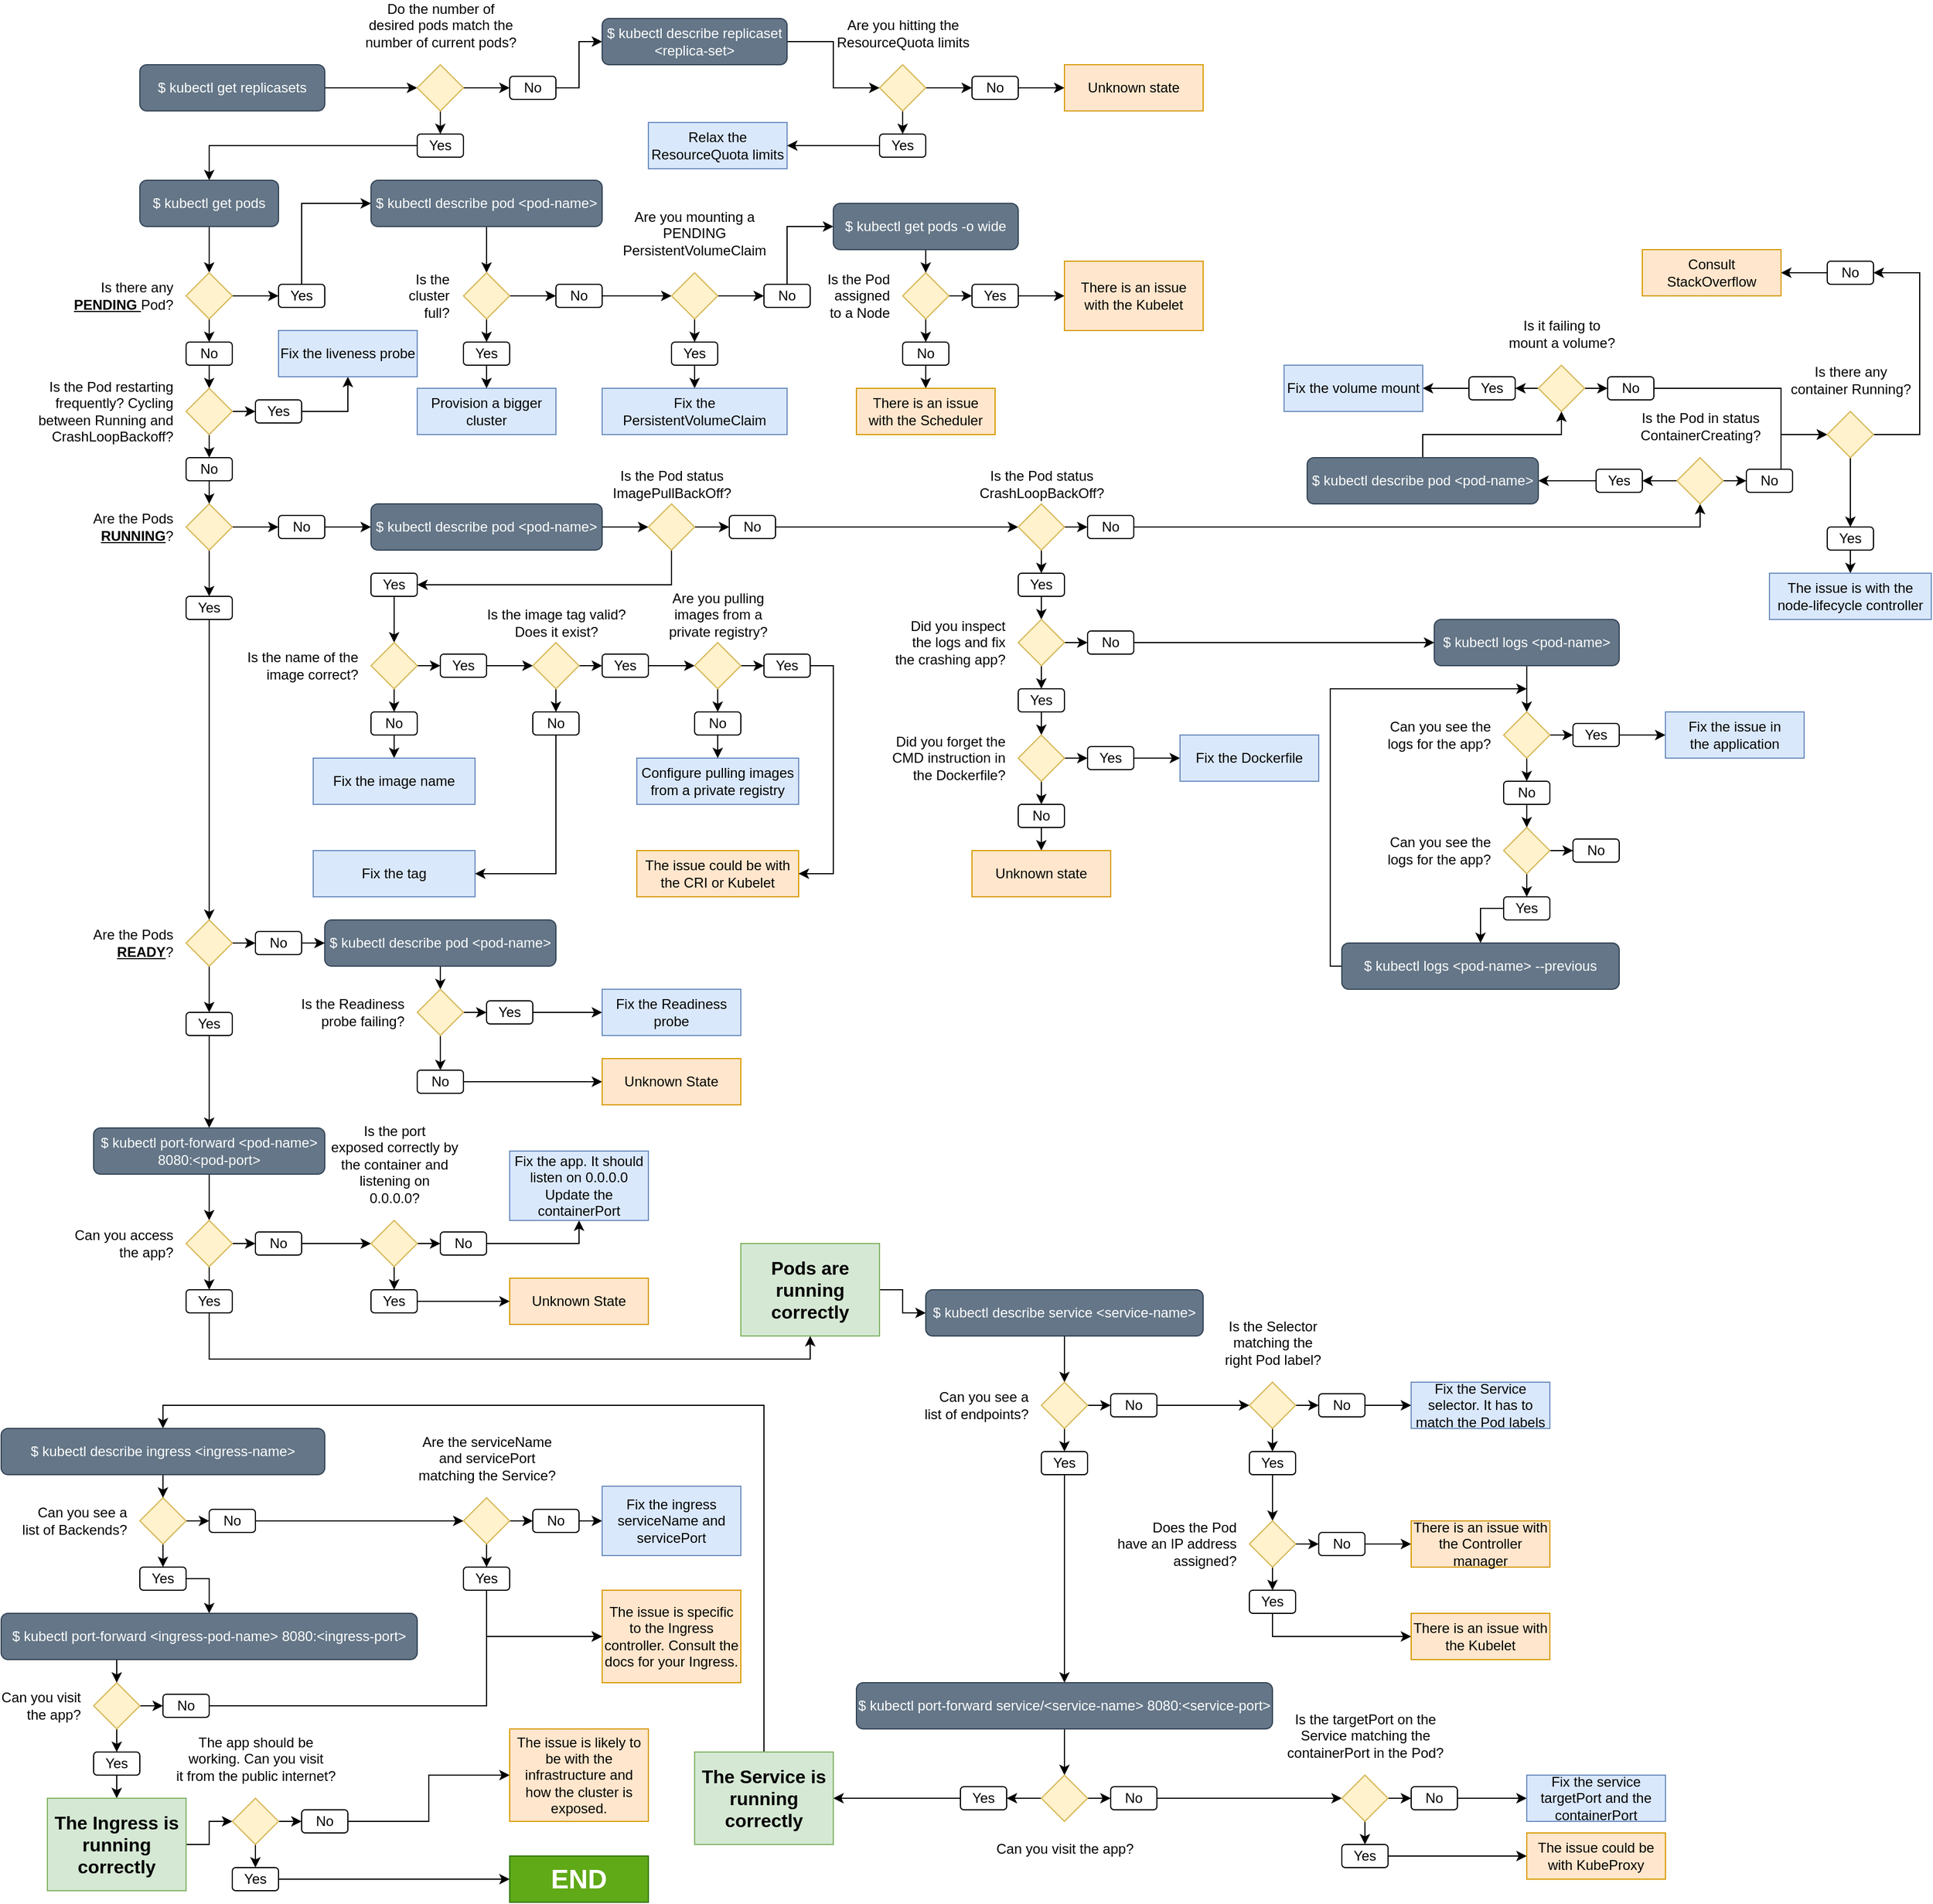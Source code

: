 <mxfile version="16.6.4" type="github">
  <diagram name="Page-1" id="8ce9d11a-91a2-4d17-14d8-a56ed91bf033">
    <mxGraphModel dx="1882" dy="1132" grid="1" gridSize="10" guides="1" tooltips="1" connect="1" arrows="1" fold="1" page="1" pageScale="1" pageWidth="1100" pageHeight="850" background="none" math="0" shadow="0">
      <root>
        <mxCell id="0" />
        <mxCell id="1" parent="0" />
        <mxCell id="_edwEU55tXUdFOv5jaIl-4" style="edgeStyle=orthogonalEdgeStyle;rounded=0;orthogonalLoop=1;jettySize=auto;html=1;exitX=0.5;exitY=1;exitDx=0;exitDy=0;" parent="1" source="_edwEU55tXUdFOv5jaIl-2" target="_edwEU55tXUdFOv5jaIl-3" edge="1">
          <mxGeometry relative="1" as="geometry" />
        </mxCell>
        <mxCell id="_edwEU55tXUdFOv5jaIl-2" value="&lt;div&gt;$ kubectl get pods&lt;/div&gt;" style="rounded=1;whiteSpace=wrap;html=1;fillColor=#647687;fontColor=#ffffff;strokeColor=#314354;" parent="1" vertex="1">
          <mxGeometry x="-960" y="180" width="120" height="40" as="geometry" />
        </mxCell>
        <mxCell id="_edwEU55tXUdFOv5jaIl-11" style="edgeStyle=orthogonalEdgeStyle;rounded=0;orthogonalLoop=1;jettySize=auto;html=1;exitX=0.5;exitY=1;exitDx=0;exitDy=0;entryX=0.5;entryY=0;entryDx=0;entryDy=0;" parent="1" source="_edwEU55tXUdFOv5jaIl-3" target="_edwEU55tXUdFOv5jaIl-8" edge="1">
          <mxGeometry relative="1" as="geometry" />
        </mxCell>
        <mxCell id="_edwEU55tXUdFOv5jaIl-27" style="edgeStyle=orthogonalEdgeStyle;rounded=0;orthogonalLoop=1;jettySize=auto;html=1;exitX=1;exitY=0.5;exitDx=0;exitDy=0;entryX=0;entryY=0.5;entryDx=0;entryDy=0;" parent="1" source="_edwEU55tXUdFOv5jaIl-3" target="_edwEU55tXUdFOv5jaIl-9" edge="1">
          <mxGeometry relative="1" as="geometry" />
        </mxCell>
        <mxCell id="_edwEU55tXUdFOv5jaIl-3" value="&lt;div&gt;Is there any&lt;/div&gt;&lt;div&gt;&lt;u&gt;&lt;b&gt;PENDING &lt;/b&gt;&lt;/u&gt;Pod?&lt;br&gt;&lt;/div&gt;" style="rhombus;html=1;spacingLeft=0;align=right;fillColor=#fff2cc;strokeColor=#d6b656;labelPosition=left;verticalLabelPosition=middle;verticalAlign=middle;spacingRight=10;" parent="1" vertex="1">
          <mxGeometry x="-920" y="260" width="40" height="40" as="geometry" />
        </mxCell>
        <mxCell id="_edwEU55tXUdFOv5jaIl-13" style="edgeStyle=orthogonalEdgeStyle;rounded=0;orthogonalLoop=1;jettySize=auto;html=1;exitX=0.5;exitY=1;exitDx=0;exitDy=0;entryX=0.5;entryY=0;entryDx=0;entryDy=0;" parent="1" source="_edwEU55tXUdFOv5jaIl-8" target="4Wf6WE1jVXdbKCL4i5a9-28" edge="1">
          <mxGeometry relative="1" as="geometry" />
        </mxCell>
        <mxCell id="_edwEU55tXUdFOv5jaIl-8" value="No" style="rounded=1;whiteSpace=wrap;html=1;" parent="1" vertex="1">
          <mxGeometry x="-920" y="320" width="40" height="20" as="geometry" />
        </mxCell>
        <mxCell id="_edwEU55tXUdFOv5jaIl-28" style="edgeStyle=orthogonalEdgeStyle;rounded=0;orthogonalLoop=1;jettySize=auto;html=1;exitX=0.5;exitY=0;exitDx=0;exitDy=0;entryX=0;entryY=0.5;entryDx=0;entryDy=0;" parent="1" source="_edwEU55tXUdFOv5jaIl-9" target="_edwEU55tXUdFOv5jaIl-25" edge="1">
          <mxGeometry relative="1" as="geometry" />
        </mxCell>
        <mxCell id="_edwEU55tXUdFOv5jaIl-9" value="Yes" style="rounded=1;whiteSpace=wrap;html=1;" parent="1" vertex="1">
          <mxGeometry x="-840" y="270" width="40" height="20" as="geometry" />
        </mxCell>
        <mxCell id="_edwEU55tXUdFOv5jaIl-17" style="edgeStyle=orthogonalEdgeStyle;rounded=0;orthogonalLoop=1;jettySize=auto;html=1;exitX=0.5;exitY=1;exitDx=0;exitDy=0;entryX=0.5;entryY=0;entryDx=0;entryDy=0;" parent="1" source="_edwEU55tXUdFOv5jaIl-12" target="_edwEU55tXUdFOv5jaIl-16" edge="1">
          <mxGeometry relative="1" as="geometry" />
        </mxCell>
        <mxCell id="_edwEU55tXUdFOv5jaIl-71" style="edgeStyle=orthogonalEdgeStyle;rounded=0;orthogonalLoop=1;jettySize=auto;html=1;exitX=1;exitY=0.5;exitDx=0;exitDy=0;" parent="1" source="_edwEU55tXUdFOv5jaIl-12" target="_edwEU55tXUdFOv5jaIl-70" edge="1">
          <mxGeometry relative="1" as="geometry" />
        </mxCell>
        <mxCell id="_edwEU55tXUdFOv5jaIl-12" value="&lt;div&gt;Are the Pods&lt;br&gt;&lt;/div&gt;&lt;div&gt;&lt;u&gt;&lt;b&gt;RUNNING&lt;/b&gt;&lt;/u&gt;?&lt;br&gt;&lt;/div&gt;" style="rhombus;html=1;spacingLeft=0;align=right;fillColor=#fff2cc;strokeColor=#d6b656;labelPosition=left;verticalLabelPosition=middle;verticalAlign=middle;spacingRight=10;" parent="1" vertex="1">
          <mxGeometry x="-920" y="460" width="40" height="40" as="geometry" />
        </mxCell>
        <mxCell id="_edwEU55tXUdFOv5jaIl-21" style="edgeStyle=orthogonalEdgeStyle;rounded=0;orthogonalLoop=1;jettySize=auto;html=1;exitX=0.5;exitY=1;exitDx=0;exitDy=0;entryX=0.5;entryY=0;entryDx=0;entryDy=0;" parent="1" source="_edwEU55tXUdFOv5jaIl-14" target="_edwEU55tXUdFOv5jaIl-19" edge="1">
          <mxGeometry relative="1" as="geometry" />
        </mxCell>
        <mxCell id="_edwEU55tXUdFOv5jaIl-201" style="edgeStyle=orthogonalEdgeStyle;rounded=0;orthogonalLoop=1;jettySize=auto;html=1;exitX=1;exitY=0.5;exitDx=0;exitDy=0;entryX=0;entryY=0.5;entryDx=0;entryDy=0;" parent="1" source="_edwEU55tXUdFOv5jaIl-14" target="_edwEU55tXUdFOv5jaIl-200" edge="1">
          <mxGeometry relative="1" as="geometry" />
        </mxCell>
        <mxCell id="_edwEU55tXUdFOv5jaIl-14" value="&lt;div&gt;Are the Pods&lt;br&gt;&lt;/div&gt;&lt;div&gt;&lt;u&gt;&lt;b&gt;READY&lt;/b&gt;&lt;/u&gt;?&lt;br&gt;&lt;/div&gt;" style="rhombus;html=1;spacingLeft=0;align=right;fillColor=#fff2cc;strokeColor=#d6b656;labelPosition=left;verticalLabelPosition=middle;verticalAlign=middle;spacingRight=10;" parent="1" vertex="1">
          <mxGeometry x="-920" y="820" width="40" height="40" as="geometry" />
        </mxCell>
        <mxCell id="_edwEU55tXUdFOv5jaIl-18" style="edgeStyle=orthogonalEdgeStyle;rounded=0;orthogonalLoop=1;jettySize=auto;html=1;exitX=0.5;exitY=1;exitDx=0;exitDy=0;entryX=0.5;entryY=0;entryDx=0;entryDy=0;" parent="1" source="_edwEU55tXUdFOv5jaIl-16" target="_edwEU55tXUdFOv5jaIl-14" edge="1">
          <mxGeometry relative="1" as="geometry" />
        </mxCell>
        <mxCell id="_edwEU55tXUdFOv5jaIl-16" value="Yes" style="rounded=1;whiteSpace=wrap;html=1;" parent="1" vertex="1">
          <mxGeometry x="-920" y="540" width="40" height="20" as="geometry" />
        </mxCell>
        <mxCell id="_edwEU55tXUdFOv5jaIl-24" style="edgeStyle=orthogonalEdgeStyle;rounded=0;orthogonalLoop=1;jettySize=auto;html=1;exitX=0.5;exitY=1;exitDx=0;exitDy=0;entryX=0.5;entryY=0;entryDx=0;entryDy=0;" parent="1" source="_edwEU55tXUdFOv5jaIl-19" target="_edwEU55tXUdFOv5jaIl-22" edge="1">
          <mxGeometry relative="1" as="geometry" />
        </mxCell>
        <mxCell id="_edwEU55tXUdFOv5jaIl-19" value="Yes" style="rounded=1;whiteSpace=wrap;html=1;" parent="1" vertex="1">
          <mxGeometry x="-920" y="900" width="40" height="20" as="geometry" />
        </mxCell>
        <mxCell id="_edwEU55tXUdFOv5jaIl-220" style="edgeStyle=orthogonalEdgeStyle;rounded=0;orthogonalLoop=1;jettySize=auto;html=1;exitX=0.5;exitY=1;exitDx=0;exitDy=0;" parent="1" source="_edwEU55tXUdFOv5jaIl-22" target="_edwEU55tXUdFOv5jaIl-217" edge="1">
          <mxGeometry relative="1" as="geometry" />
        </mxCell>
        <mxCell id="_edwEU55tXUdFOv5jaIl-22" value="&lt;div&gt;$ kubectl port-forward &amp;lt;pod-name&amp;gt;&lt;br&gt;8080:&amp;lt;pod-port&amp;gt;&lt;br&gt;&lt;/div&gt;" style="rounded=1;whiteSpace=wrap;html=1;fillColor=#647687;strokeColor=#314354;fontColor=#ffffff;" parent="1" vertex="1">
          <mxGeometry x="-1000" y="1000" width="200" height="40" as="geometry" />
        </mxCell>
        <mxCell id="_edwEU55tXUdFOv5jaIl-30" style="edgeStyle=orthogonalEdgeStyle;rounded=0;orthogonalLoop=1;jettySize=auto;html=1;exitX=0.5;exitY=1;exitDx=0;exitDy=0;entryX=0.5;entryY=0;entryDx=0;entryDy=0;" parent="1" source="_edwEU55tXUdFOv5jaIl-25" target="_edwEU55tXUdFOv5jaIl-29" edge="1">
          <mxGeometry relative="1" as="geometry" />
        </mxCell>
        <mxCell id="_edwEU55tXUdFOv5jaIl-25" value="&lt;div&gt;$ kubectl describe pod &amp;lt;pod-name&amp;gt;&lt;br&gt;&lt;/div&gt;" style="rounded=1;whiteSpace=wrap;html=1;fillColor=#647687;fontColor=#ffffff;strokeColor=#314354;" parent="1" vertex="1">
          <mxGeometry x="-760" y="180" width="200" height="40" as="geometry" />
        </mxCell>
        <mxCell id="_edwEU55tXUdFOv5jaIl-34" style="edgeStyle=orthogonalEdgeStyle;rounded=0;orthogonalLoop=1;jettySize=auto;html=1;exitX=0.5;exitY=1;exitDx=0;exitDy=0;entryX=0.5;entryY=0;entryDx=0;entryDy=0;" parent="1" source="_edwEU55tXUdFOv5jaIl-29" target="_edwEU55tXUdFOv5jaIl-33" edge="1">
          <mxGeometry relative="1" as="geometry" />
        </mxCell>
        <mxCell id="_edwEU55tXUdFOv5jaIl-37" style="edgeStyle=orthogonalEdgeStyle;rounded=0;orthogonalLoop=1;jettySize=auto;html=1;exitX=1;exitY=0.5;exitDx=0;exitDy=0;entryX=0;entryY=0.5;entryDx=0;entryDy=0;" parent="1" source="_edwEU55tXUdFOv5jaIl-29" target="_edwEU55tXUdFOv5jaIl-36" edge="1">
          <mxGeometry relative="1" as="geometry" />
        </mxCell>
        <mxCell id="_edwEU55tXUdFOv5jaIl-29" value="&lt;div&gt;Is the cluster full?&lt;br&gt;&lt;/div&gt;" style="rhombus;whiteSpace=wrap;html=1;spacingLeft=0;align=right;fillColor=#fff2cc;strokeColor=#d6b656;labelPosition=left;verticalLabelPosition=middle;verticalAlign=middle;spacingRight=10;" parent="1" vertex="1">
          <mxGeometry x="-680" y="260" width="40" height="40" as="geometry" />
        </mxCell>
        <mxCell id="_edwEU55tXUdFOv5jaIl-31" value="Provision a bigger cluster" style="rounded=0;whiteSpace=wrap;html=1;fillColor=#dae8fc;strokeColor=#6c8ebf;" parent="1" vertex="1">
          <mxGeometry x="-720" y="360" width="120" height="40" as="geometry" />
        </mxCell>
        <mxCell id="_edwEU55tXUdFOv5jaIl-32" style="edgeStyle=orthogonalEdgeStyle;rounded=0;orthogonalLoop=1;jettySize=auto;html=1;exitX=0.5;exitY=1;exitDx=0;exitDy=0;" parent="1" source="_edwEU55tXUdFOv5jaIl-31" target="_edwEU55tXUdFOv5jaIl-31" edge="1">
          <mxGeometry relative="1" as="geometry" />
        </mxCell>
        <mxCell id="_edwEU55tXUdFOv5jaIl-35" style="edgeStyle=orthogonalEdgeStyle;rounded=0;orthogonalLoop=1;jettySize=auto;html=1;exitX=0.5;exitY=1;exitDx=0;exitDy=0;entryX=0.5;entryY=0;entryDx=0;entryDy=0;" parent="1" source="_edwEU55tXUdFOv5jaIl-33" target="_edwEU55tXUdFOv5jaIl-31" edge="1">
          <mxGeometry relative="1" as="geometry" />
        </mxCell>
        <mxCell id="_edwEU55tXUdFOv5jaIl-33" value="Yes" style="rounded=1;whiteSpace=wrap;html=1;" parent="1" vertex="1">
          <mxGeometry x="-680" y="320" width="40" height="20" as="geometry" />
        </mxCell>
        <mxCell id="_edwEU55tXUdFOv5jaIl-39" style="edgeStyle=orthogonalEdgeStyle;rounded=0;orthogonalLoop=1;jettySize=auto;html=1;exitX=1;exitY=0.5;exitDx=0;exitDy=0;entryX=0;entryY=0.5;entryDx=0;entryDy=0;" parent="1" source="_edwEU55tXUdFOv5jaIl-36" target="_edwEU55tXUdFOv5jaIl-46" edge="1">
          <mxGeometry relative="1" as="geometry">
            <mxPoint x="-390" y="300" as="targetPoint" />
          </mxGeometry>
        </mxCell>
        <mxCell id="_edwEU55tXUdFOv5jaIl-36" value="No" style="rounded=1;whiteSpace=wrap;html=1;" parent="1" vertex="1">
          <mxGeometry x="-600" y="270" width="40" height="20" as="geometry" />
        </mxCell>
        <mxCell id="_edwEU55tXUdFOv5jaIl-42" style="edgeStyle=orthogonalEdgeStyle;rounded=0;orthogonalLoop=1;jettySize=auto;html=1;exitX=0.5;exitY=1;exitDx=0;exitDy=0;entryX=0.5;entryY=0;entryDx=0;entryDy=0;" parent="1" source="_edwEU55tXUdFOv5jaIl-38" target="_edwEU55tXUdFOv5jaIl-41" edge="1">
          <mxGeometry relative="1" as="geometry" />
        </mxCell>
        <mxCell id="_edwEU55tXUdFOv5jaIl-45" style="edgeStyle=orthogonalEdgeStyle;rounded=0;orthogonalLoop=1;jettySize=auto;html=1;exitX=1;exitY=0.5;exitDx=0;exitDy=0;" parent="1" source="_edwEU55tXUdFOv5jaIl-38" target="_edwEU55tXUdFOv5jaIl-44" edge="1">
          <mxGeometry relative="1" as="geometry" />
        </mxCell>
        <mxCell id="_edwEU55tXUdFOv5jaIl-38" value="Are you hitting the&lt;br&gt;ResourceQuota limits" style="rhombus;html=1;spacingLeft=0;align=center;fillColor=#fff2cc;strokeColor=#d6b656;spacingTop=0;spacingRight=0;spacingBottom=10;labelPosition=center;verticalLabelPosition=top;verticalAlign=bottom;" parent="1" vertex="1">
          <mxGeometry x="-320" y="80" width="40" height="40" as="geometry" />
        </mxCell>
        <mxCell id="_edwEU55tXUdFOv5jaIl-40" value="Relax the ResourceQuota limits" style="rounded=0;whiteSpace=wrap;html=1;fillColor=#dae8fc;strokeColor=#6c8ebf;" parent="1" vertex="1">
          <mxGeometry x="-520" y="130" width="120" height="40" as="geometry" />
        </mxCell>
        <mxCell id="_edwEU55tXUdFOv5jaIl-43" style="edgeStyle=orthogonalEdgeStyle;rounded=0;orthogonalLoop=1;jettySize=auto;html=1;exitX=0;exitY=0.5;exitDx=0;exitDy=0;entryX=1;entryY=0.5;entryDx=0;entryDy=0;" parent="1" source="_edwEU55tXUdFOv5jaIl-41" target="_edwEU55tXUdFOv5jaIl-40" edge="1">
          <mxGeometry relative="1" as="geometry" />
        </mxCell>
        <mxCell id="_edwEU55tXUdFOv5jaIl-41" value="Yes" style="rounded=1;whiteSpace=wrap;html=1;" parent="1" vertex="1">
          <mxGeometry x="-320" y="140" width="40" height="20" as="geometry" />
        </mxCell>
        <mxCell id="_edwEU55tXUdFOv5jaIl-259" style="edgeStyle=orthogonalEdgeStyle;rounded=0;orthogonalLoop=1;jettySize=auto;html=1;exitX=1;exitY=0.5;exitDx=0;exitDy=0;entryX=0;entryY=0.5;entryDx=0;entryDy=0;fontSize=16;" parent="1" source="_edwEU55tXUdFOv5jaIl-44" target="_edwEU55tXUdFOv5jaIl-258" edge="1">
          <mxGeometry relative="1" as="geometry" />
        </mxCell>
        <mxCell id="_edwEU55tXUdFOv5jaIl-44" value="No" style="rounded=1;whiteSpace=wrap;html=1;" parent="1" vertex="1">
          <mxGeometry x="-240" y="90" width="40" height="20" as="geometry" />
        </mxCell>
        <mxCell id="_edwEU55tXUdFOv5jaIl-49" style="edgeStyle=orthogonalEdgeStyle;rounded=0;orthogonalLoop=1;jettySize=auto;html=1;exitX=0.5;exitY=1;exitDx=0;exitDy=0;entryX=0.5;entryY=0;entryDx=0;entryDy=0;" parent="1" source="_edwEU55tXUdFOv5jaIl-46" target="_edwEU55tXUdFOv5jaIl-48" edge="1">
          <mxGeometry relative="1" as="geometry" />
        </mxCell>
        <mxCell id="_edwEU55tXUdFOv5jaIl-54" style="edgeStyle=orthogonalEdgeStyle;rounded=0;orthogonalLoop=1;jettySize=auto;html=1;exitX=1;exitY=0.5;exitDx=0;exitDy=0;entryX=0;entryY=0.5;entryDx=0;entryDy=0;" parent="1" source="_edwEU55tXUdFOv5jaIl-46" target="_edwEU55tXUdFOv5jaIl-53" edge="1">
          <mxGeometry relative="1" as="geometry" />
        </mxCell>
        <mxCell id="_edwEU55tXUdFOv5jaIl-46" value="Are you mounting a PENDING PersistentVolumeClaim" style="rhombus;whiteSpace=wrap;html=1;spacingLeft=0;align=center;fillColor=#fff2cc;strokeColor=#d6b656;spacingTop=0;spacingRight=0;spacingBottom=10;labelPosition=center;verticalLabelPosition=top;verticalAlign=bottom;" parent="1" vertex="1">
          <mxGeometry x="-500" y="260" width="40" height="40" as="geometry" />
        </mxCell>
        <mxCell id="_edwEU55tXUdFOv5jaIl-52" style="edgeStyle=orthogonalEdgeStyle;rounded=0;orthogonalLoop=1;jettySize=auto;html=1;exitX=0.5;exitY=1;exitDx=0;exitDy=0;entryX=0.5;entryY=0;entryDx=0;entryDy=0;" parent="1" source="_edwEU55tXUdFOv5jaIl-48" target="_edwEU55tXUdFOv5jaIl-50" edge="1">
          <mxGeometry relative="1" as="geometry" />
        </mxCell>
        <mxCell id="_edwEU55tXUdFOv5jaIl-48" value="Yes" style="rounded=1;whiteSpace=wrap;html=1;" parent="1" vertex="1">
          <mxGeometry x="-500" y="320" width="40" height="20" as="geometry" />
        </mxCell>
        <mxCell id="_edwEU55tXUdFOv5jaIl-50" value="Fix the PersistentVolumeClaim" style="rounded=0;whiteSpace=wrap;html=1;fillColor=#dae8fc;strokeColor=#6c8ebf;" parent="1" vertex="1">
          <mxGeometry x="-560" y="360" width="160" height="40" as="geometry" />
        </mxCell>
        <mxCell id="_edwEU55tXUdFOv5jaIl-56" style="edgeStyle=orthogonalEdgeStyle;rounded=0;orthogonalLoop=1;jettySize=auto;html=1;exitX=0.5;exitY=0;exitDx=0;exitDy=0;entryX=0;entryY=0.5;entryDx=0;entryDy=0;" parent="1" source="_edwEU55tXUdFOv5jaIl-53" target="_edwEU55tXUdFOv5jaIl-55" edge="1">
          <mxGeometry relative="1" as="geometry" />
        </mxCell>
        <mxCell id="_edwEU55tXUdFOv5jaIl-53" value="No" style="rounded=1;whiteSpace=wrap;html=1;" parent="1" vertex="1">
          <mxGeometry x="-420" y="270" width="40" height="20" as="geometry" />
        </mxCell>
        <mxCell id="_edwEU55tXUdFOv5jaIl-60" style="edgeStyle=orthogonalEdgeStyle;rounded=0;orthogonalLoop=1;jettySize=auto;html=1;exitX=0.5;exitY=1;exitDx=0;exitDy=0;" parent="1" source="_edwEU55tXUdFOv5jaIl-55" target="_edwEU55tXUdFOv5jaIl-57" edge="1">
          <mxGeometry relative="1" as="geometry" />
        </mxCell>
        <mxCell id="_edwEU55tXUdFOv5jaIl-55" value="&lt;div&gt;$ kubectl get pods -o wide&lt;br&gt;&lt;/div&gt;" style="rounded=1;whiteSpace=wrap;html=1;fillColor=#647687;fontColor=#ffffff;strokeColor=#314354;" parent="1" vertex="1">
          <mxGeometry x="-360" y="200" width="160" height="40" as="geometry" />
        </mxCell>
        <mxCell id="_edwEU55tXUdFOv5jaIl-64" style="edgeStyle=orthogonalEdgeStyle;rounded=0;orthogonalLoop=1;jettySize=auto;html=1;exitX=0.5;exitY=1;exitDx=0;exitDy=0;entryX=0.5;entryY=0;entryDx=0;entryDy=0;" parent="1" source="_edwEU55tXUdFOv5jaIl-57" target="_edwEU55tXUdFOv5jaIl-62" edge="1">
          <mxGeometry relative="1" as="geometry" />
        </mxCell>
        <mxCell id="_edwEU55tXUdFOv5jaIl-66" style="edgeStyle=orthogonalEdgeStyle;rounded=0;orthogonalLoop=1;jettySize=auto;html=1;exitX=1;exitY=0.5;exitDx=0;exitDy=0;" parent="1" source="_edwEU55tXUdFOv5jaIl-57" target="_edwEU55tXUdFOv5jaIl-61" edge="1">
          <mxGeometry relative="1" as="geometry" />
        </mxCell>
        <mxCell id="_edwEU55tXUdFOv5jaIl-57" value="Is the Pod&lt;br&gt;assigned&lt;br&gt;to a Node" style="rhombus;html=1;spacingLeft=0;align=right;fillColor=#fff2cc;strokeColor=#d6b656;spacingTop=0;spacingRight=10;spacingBottom=0;labelPosition=left;verticalLabelPosition=middle;verticalAlign=middle;" parent="1" vertex="1">
          <mxGeometry x="-300" y="260" width="40" height="40" as="geometry" />
        </mxCell>
        <mxCell id="_edwEU55tXUdFOv5jaIl-68" style="edgeStyle=orthogonalEdgeStyle;rounded=0;orthogonalLoop=1;jettySize=auto;html=1;exitX=1;exitY=0.5;exitDx=0;exitDy=0;entryX=0;entryY=0.5;entryDx=0;entryDy=0;" parent="1" source="_edwEU55tXUdFOv5jaIl-61" target="_edwEU55tXUdFOv5jaIl-67" edge="1">
          <mxGeometry relative="1" as="geometry" />
        </mxCell>
        <mxCell id="_edwEU55tXUdFOv5jaIl-61" value="Yes" style="rounded=1;whiteSpace=wrap;html=1;" parent="1" vertex="1">
          <mxGeometry x="-240" y="270" width="40" height="20" as="geometry" />
        </mxCell>
        <mxCell id="_edwEU55tXUdFOv5jaIl-65" style="edgeStyle=orthogonalEdgeStyle;rounded=0;orthogonalLoop=1;jettySize=auto;html=1;exitX=0.5;exitY=1;exitDx=0;exitDy=0;entryX=0.5;entryY=0;entryDx=0;entryDy=0;" parent="1" source="_edwEU55tXUdFOv5jaIl-62" target="_edwEU55tXUdFOv5jaIl-63" edge="1">
          <mxGeometry relative="1" as="geometry" />
        </mxCell>
        <mxCell id="_edwEU55tXUdFOv5jaIl-62" value="No" style="rounded=1;whiteSpace=wrap;html=1;" parent="1" vertex="1">
          <mxGeometry x="-300" y="320" width="40" height="20" as="geometry" />
        </mxCell>
        <mxCell id="_edwEU55tXUdFOv5jaIl-63" value="There is an issue&lt;br&gt;with the Scheduler" style="rounded=0;whiteSpace=wrap;html=1;fillColor=#ffe6cc;strokeColor=#d79b00;" parent="1" vertex="1">
          <mxGeometry x="-340" y="360" width="120" height="40" as="geometry" />
        </mxCell>
        <mxCell id="_edwEU55tXUdFOv5jaIl-67" value="There is an issue&lt;br&gt;with the Kubelet" style="rounded=0;whiteSpace=wrap;html=1;fillColor=#ffe6cc;strokeColor=#d79b00;" parent="1" vertex="1">
          <mxGeometry x="-160" y="250" width="120" height="60" as="geometry" />
        </mxCell>
        <mxCell id="_edwEU55tXUdFOv5jaIl-79" style="edgeStyle=orthogonalEdgeStyle;rounded=0;orthogonalLoop=1;jettySize=auto;html=1;exitX=0.5;exitY=1;exitDx=0;exitDy=0;entryX=0.5;entryY=0;entryDx=0;entryDy=0;" parent="1" source="_edwEU55tXUdFOv5jaIl-69" target="_edwEU55tXUdFOv5jaIl-75" edge="1">
          <mxGeometry relative="1" as="geometry" />
        </mxCell>
        <mxCell id="_edwEU55tXUdFOv5jaIl-69" value="&lt;div&gt;$ kubectl logs &amp;lt;pod-name&amp;gt;&lt;br&gt;&lt;/div&gt;" style="rounded=1;whiteSpace=wrap;html=1;fillColor=#647687;strokeColor=#314354;fontColor=#ffffff;" parent="1" vertex="1">
          <mxGeometry x="160" y="560" width="160" height="40" as="geometry" />
        </mxCell>
        <mxCell id="4Wf6WE1jVXdbKCL4i5a9-34" style="edgeStyle=orthogonalEdgeStyle;rounded=0;orthogonalLoop=1;jettySize=auto;html=1;exitX=1;exitY=0.5;exitDx=0;exitDy=0;entryX=0;entryY=0.5;entryDx=0;entryDy=0;" edge="1" parent="1" source="_edwEU55tXUdFOv5jaIl-70" target="_edwEU55tXUdFOv5jaIl-91">
          <mxGeometry relative="1" as="geometry" />
        </mxCell>
        <mxCell id="_edwEU55tXUdFOv5jaIl-70" value="No" style="rounded=1;whiteSpace=wrap;html=1;" parent="1" vertex="1">
          <mxGeometry x="-840" y="470" width="40" height="20" as="geometry" />
        </mxCell>
        <mxCell id="_edwEU55tXUdFOv5jaIl-82" style="edgeStyle=orthogonalEdgeStyle;rounded=0;orthogonalLoop=1;jettySize=auto;html=1;exitX=0.5;exitY=1;exitDx=0;exitDy=0;entryX=0.5;entryY=0;entryDx=0;entryDy=0;" parent="1" source="_edwEU55tXUdFOv5jaIl-73" target="_edwEU55tXUdFOv5jaIl-76" edge="1">
          <mxGeometry relative="1" as="geometry" />
        </mxCell>
        <mxCell id="_edwEU55tXUdFOv5jaIl-89" style="edgeStyle=orthogonalEdgeStyle;rounded=0;orthogonalLoop=1;jettySize=auto;html=1;exitX=1;exitY=0.5;exitDx=0;exitDy=0;" parent="1" source="_edwEU55tXUdFOv5jaIl-73" target="_edwEU55tXUdFOv5jaIl-86" edge="1">
          <mxGeometry relative="1" as="geometry" />
        </mxCell>
        <mxCell id="_edwEU55tXUdFOv5jaIl-73" value="Can you see the&lt;br&gt;logs for the app?" style="rhombus;html=1;spacingLeft=0;align=right;fillColor=#fff2cc;strokeColor=#d6b656;labelPosition=left;verticalLabelPosition=middle;verticalAlign=middle;spacingRight=10;" parent="1" vertex="1">
          <mxGeometry x="220" y="740" width="40" height="40" as="geometry" />
        </mxCell>
        <mxCell id="_edwEU55tXUdFOv5jaIl-81" style="edgeStyle=orthogonalEdgeStyle;rounded=0;orthogonalLoop=1;jettySize=auto;html=1;exitX=0.5;exitY=1;exitDx=0;exitDy=0;entryX=0.5;entryY=0;entryDx=0;entryDy=0;" parent="1" source="_edwEU55tXUdFOv5jaIl-74" target="_edwEU55tXUdFOv5jaIl-73" edge="1">
          <mxGeometry relative="1" as="geometry" />
        </mxCell>
        <mxCell id="_edwEU55tXUdFOv5jaIl-74" value="No" style="rounded=1;whiteSpace=wrap;html=1;" parent="1" vertex="1">
          <mxGeometry x="220" y="700" width="40" height="20" as="geometry" />
        </mxCell>
        <mxCell id="_edwEU55tXUdFOv5jaIl-80" style="edgeStyle=orthogonalEdgeStyle;rounded=0;orthogonalLoop=1;jettySize=auto;html=1;exitX=0.5;exitY=1;exitDx=0;exitDy=0;entryX=0.5;entryY=0;entryDx=0;entryDy=0;" parent="1" source="_edwEU55tXUdFOv5jaIl-75" target="_edwEU55tXUdFOv5jaIl-74" edge="1">
          <mxGeometry relative="1" as="geometry" />
        </mxCell>
        <mxCell id="_edwEU55tXUdFOv5jaIl-87" style="edgeStyle=orthogonalEdgeStyle;rounded=0;orthogonalLoop=1;jettySize=auto;html=1;exitX=1;exitY=0.5;exitDx=0;exitDy=0;entryX=0;entryY=0.5;entryDx=0;entryDy=0;" parent="1" source="_edwEU55tXUdFOv5jaIl-75" target="_edwEU55tXUdFOv5jaIl-85" edge="1">
          <mxGeometry relative="1" as="geometry" />
        </mxCell>
        <mxCell id="_edwEU55tXUdFOv5jaIl-75" value="Can you see the&lt;br&gt;logs for the app?" style="rhombus;html=1;spacingLeft=0;align=right;fillColor=#fff2cc;strokeColor=#d6b656;labelPosition=left;verticalLabelPosition=middle;verticalAlign=middle;spacingRight=10;" parent="1" vertex="1">
          <mxGeometry x="220" y="640" width="40" height="40" as="geometry" />
        </mxCell>
        <mxCell id="_edwEU55tXUdFOv5jaIl-83" style="edgeStyle=orthogonalEdgeStyle;rounded=0;orthogonalLoop=1;jettySize=auto;html=1;exitX=0;exitY=0.5;exitDx=0;exitDy=0;entryX=0.5;entryY=0;entryDx=0;entryDy=0;" parent="1" source="_edwEU55tXUdFOv5jaIl-76" target="_edwEU55tXUdFOv5jaIl-77" edge="1">
          <mxGeometry relative="1" as="geometry" />
        </mxCell>
        <mxCell id="_edwEU55tXUdFOv5jaIl-76" value="Yes" style="rounded=1;whiteSpace=wrap;html=1;" parent="1" vertex="1">
          <mxGeometry x="220" y="800" width="40" height="20" as="geometry" />
        </mxCell>
        <mxCell id="_edwEU55tXUdFOv5jaIl-78" style="edgeStyle=orthogonalEdgeStyle;rounded=0;orthogonalLoop=1;jettySize=auto;html=1;exitX=0;exitY=0.5;exitDx=0;exitDy=0;" parent="1" source="_edwEU55tXUdFOv5jaIl-77" edge="1">
          <mxGeometry relative="1" as="geometry">
            <mxPoint x="240" y="620" as="targetPoint" />
            <Array as="points">
              <mxPoint x="70" y="860" />
              <mxPoint x="70" y="620" />
            </Array>
          </mxGeometry>
        </mxCell>
        <mxCell id="_edwEU55tXUdFOv5jaIl-77" value="&lt;div&gt;$ kubectl logs &amp;lt;pod-name&amp;gt; --previous&lt;/div&gt;" style="rounded=1;whiteSpace=wrap;html=1;fillColor=#647687;strokeColor=#314354;fontColor=#ffffff;" parent="1" vertex="1">
          <mxGeometry x="80" y="840" width="240" height="40" as="geometry" />
        </mxCell>
        <mxCell id="_edwEU55tXUdFOv5jaIl-84" value="Fix the issue in&lt;br&gt;the application" style="rounded=0;whiteSpace=wrap;html=1;fillColor=#dae8fc;strokeColor=#6c8ebf;" parent="1" vertex="1">
          <mxGeometry x="360" y="640" width="120" height="40" as="geometry" />
        </mxCell>
        <mxCell id="_edwEU55tXUdFOv5jaIl-88" style="edgeStyle=orthogonalEdgeStyle;rounded=0;orthogonalLoop=1;jettySize=auto;html=1;exitX=1;exitY=0.5;exitDx=0;exitDy=0;entryX=0;entryY=0.5;entryDx=0;entryDy=0;" parent="1" source="_edwEU55tXUdFOv5jaIl-85" target="_edwEU55tXUdFOv5jaIl-84" edge="1">
          <mxGeometry relative="1" as="geometry" />
        </mxCell>
        <mxCell id="_edwEU55tXUdFOv5jaIl-85" value="Yes" style="rounded=1;whiteSpace=wrap;html=1;" parent="1" vertex="1">
          <mxGeometry x="280" y="650" width="40" height="20" as="geometry" />
        </mxCell>
        <mxCell id="_edwEU55tXUdFOv5jaIl-86" value="No" style="rounded=1;whiteSpace=wrap;html=1;" parent="1" vertex="1">
          <mxGeometry x="280" y="750" width="40" height="20" as="geometry" />
        </mxCell>
        <mxCell id="4Wf6WE1jVXdbKCL4i5a9-23" style="edgeStyle=orthogonalEdgeStyle;rounded=0;orthogonalLoop=1;jettySize=auto;html=1;exitX=1;exitY=0.5;exitDx=0;exitDy=0;entryX=0;entryY=0.5;entryDx=0;entryDy=0;" edge="1" parent="1" source="_edwEU55tXUdFOv5jaIl-91" target="_edwEU55tXUdFOv5jaIl-93">
          <mxGeometry relative="1" as="geometry" />
        </mxCell>
        <mxCell id="_edwEU55tXUdFOv5jaIl-91" value="&lt;div&gt;$ kubectl describe pod &amp;lt;pod-name&amp;gt;&lt;br&gt;&lt;/div&gt;" style="rounded=1;whiteSpace=wrap;html=1;fillColor=#647687;fontColor=#ffffff;strokeColor=#314354;" parent="1" vertex="1">
          <mxGeometry x="-760" y="460" width="200" height="40" as="geometry" />
        </mxCell>
        <mxCell id="_edwEU55tXUdFOv5jaIl-98" style="edgeStyle=orthogonalEdgeStyle;rounded=0;orthogonalLoop=1;jettySize=auto;html=1;exitX=0.5;exitY=1;exitDx=0;exitDy=0;entryX=1;entryY=0.5;entryDx=0;entryDy=0;" parent="1" source="_edwEU55tXUdFOv5jaIl-93" target="_edwEU55tXUdFOv5jaIl-95" edge="1">
          <mxGeometry relative="1" as="geometry" />
        </mxCell>
        <mxCell id="_edwEU55tXUdFOv5jaIl-99" style="edgeStyle=orthogonalEdgeStyle;rounded=0;orthogonalLoop=1;jettySize=auto;html=1;exitX=1;exitY=0.5;exitDx=0;exitDy=0;entryX=0;entryY=0.5;entryDx=0;entryDy=0;" parent="1" source="_edwEU55tXUdFOv5jaIl-93" target="_edwEU55tXUdFOv5jaIl-96" edge="1">
          <mxGeometry relative="1" as="geometry">
            <mxPoint x="-670" y="560" as="targetPoint" />
          </mxGeometry>
        </mxCell>
        <mxCell id="_edwEU55tXUdFOv5jaIl-93" value="Is the Pod status&lt;br&gt;ImagePullBackOff?" style="rhombus;html=1;spacingLeft=0;align=center;fillColor=#fff2cc;strokeColor=#d6b656;labelPosition=center;verticalLabelPosition=top;verticalAlign=bottom;spacingRight=0;" parent="1" vertex="1">
          <mxGeometry x="-520" y="460" width="40" height="40" as="geometry" />
        </mxCell>
        <mxCell id="4Wf6WE1jVXdbKCL4i5a9-4" style="edgeStyle=orthogonalEdgeStyle;rounded=0;orthogonalLoop=1;jettySize=auto;html=1;exitX=0.5;exitY=1;exitDx=0;exitDy=0;entryX=0.5;entryY=0;entryDx=0;entryDy=0;" edge="1" parent="1" source="_edwEU55tXUdFOv5jaIl-95" target="_edwEU55tXUdFOv5jaIl-103">
          <mxGeometry relative="1" as="geometry" />
        </mxCell>
        <mxCell id="_edwEU55tXUdFOv5jaIl-95" value="Yes" style="rounded=1;whiteSpace=wrap;html=1;" parent="1" vertex="1">
          <mxGeometry x="-760" y="520" width="40" height="20" as="geometry" />
        </mxCell>
        <mxCell id="_edwEU55tXUdFOv5jaIl-158" style="edgeStyle=orthogonalEdgeStyle;rounded=0;orthogonalLoop=1;jettySize=auto;html=1;exitX=1;exitY=0.5;exitDx=0;exitDy=0;entryX=0;entryY=0.5;entryDx=0;entryDy=0;" parent="1" source="_edwEU55tXUdFOv5jaIl-96" target="_edwEU55tXUdFOv5jaIl-135" edge="1">
          <mxGeometry relative="1" as="geometry">
            <Array as="points">
              <mxPoint x="-400" y="480" />
              <mxPoint x="-400" y="480" />
            </Array>
          </mxGeometry>
        </mxCell>
        <mxCell id="_edwEU55tXUdFOv5jaIl-96" value="No" style="rounded=1;whiteSpace=wrap;html=1;" parent="1" vertex="1">
          <mxGeometry x="-450" y="470" width="40" height="20" as="geometry" />
        </mxCell>
        <mxCell id="4Wf6WE1jVXdbKCL4i5a9-5" style="edgeStyle=orthogonalEdgeStyle;rounded=0;orthogonalLoop=1;jettySize=auto;html=1;exitX=1;exitY=0.5;exitDx=0;exitDy=0;entryX=0;entryY=0.5;entryDx=0;entryDy=0;" edge="1" parent="1" source="_edwEU55tXUdFOv5jaIl-103" target="_edwEU55tXUdFOv5jaIl-104">
          <mxGeometry relative="1" as="geometry" />
        </mxCell>
        <mxCell id="4Wf6WE1jVXdbKCL4i5a9-6" style="edgeStyle=orthogonalEdgeStyle;rounded=0;orthogonalLoop=1;jettySize=auto;html=1;exitX=0.5;exitY=1;exitDx=0;exitDy=0;entryX=0.5;entryY=0;entryDx=0;entryDy=0;" edge="1" parent="1" source="_edwEU55tXUdFOv5jaIl-103" target="_edwEU55tXUdFOv5jaIl-105">
          <mxGeometry relative="1" as="geometry" />
        </mxCell>
        <mxCell id="_edwEU55tXUdFOv5jaIl-103" value="Is the name of the&lt;br&gt;image correct?" style="rhombus;html=1;spacingLeft=0;align=right;fillColor=#fff2cc;strokeColor=#d6b656;labelPosition=left;verticalLabelPosition=middle;verticalAlign=middle;spacingRight=10;" parent="1" vertex="1">
          <mxGeometry x="-760" y="580" width="40" height="40" as="geometry" />
        </mxCell>
        <mxCell id="4Wf6WE1jVXdbKCL4i5a9-21" style="edgeStyle=orthogonalEdgeStyle;rounded=0;orthogonalLoop=1;jettySize=auto;html=1;exitX=1;exitY=0.5;exitDx=0;exitDy=0;entryX=0;entryY=0.5;entryDx=0;entryDy=0;" edge="1" parent="1" source="_edwEU55tXUdFOv5jaIl-104" target="4Wf6WE1jVXdbKCL4i5a9-10">
          <mxGeometry relative="1" as="geometry" />
        </mxCell>
        <mxCell id="_edwEU55tXUdFOv5jaIl-104" value="Yes" style="rounded=1;whiteSpace=wrap;html=1;" parent="1" vertex="1">
          <mxGeometry x="-700" y="590" width="40" height="20" as="geometry" />
        </mxCell>
        <mxCell id="4Wf6WE1jVXdbKCL4i5a9-7" style="edgeStyle=orthogonalEdgeStyle;rounded=0;orthogonalLoop=1;jettySize=auto;html=1;exitX=0.5;exitY=1;exitDx=0;exitDy=0;entryX=0.5;entryY=0;entryDx=0;entryDy=0;" edge="1" parent="1" source="_edwEU55tXUdFOv5jaIl-105" target="_edwEU55tXUdFOv5jaIl-120">
          <mxGeometry relative="1" as="geometry" />
        </mxCell>
        <mxCell id="_edwEU55tXUdFOv5jaIl-105" value="No" style="rounded=1;whiteSpace=wrap;html=1;" parent="1" vertex="1">
          <mxGeometry x="-760" y="640" width="40" height="20" as="geometry" />
        </mxCell>
        <mxCell id="_edwEU55tXUdFOv5jaIl-119" value="The issue could be with the CRI or Kubelet" style="rounded=0;whiteSpace=wrap;html=1;fillColor=#ffe6cc;strokeColor=#d79b00;" parent="1" vertex="1">
          <mxGeometry x="-530" y="760" width="140" height="40" as="geometry" />
        </mxCell>
        <mxCell id="_edwEU55tXUdFOv5jaIl-120" value="Fix the image name" style="rounded=0;whiteSpace=wrap;html=1;fillColor=#dae8fc;strokeColor=#6c8ebf;" parent="1" vertex="1">
          <mxGeometry x="-810" y="680" width="140" height="40" as="geometry" />
        </mxCell>
        <mxCell id="_edwEU55tXUdFOv5jaIl-121" value="Fix the tag" style="rounded=0;whiteSpace=wrap;html=1;fillColor=#dae8fc;strokeColor=#6c8ebf;" parent="1" vertex="1">
          <mxGeometry x="-810" y="760" width="140" height="40" as="geometry" />
        </mxCell>
        <mxCell id="_edwEU55tXUdFOv5jaIl-122" value="Configure pulling images from a private registry" style="rounded=0;whiteSpace=wrap;html=1;fillColor=#dae8fc;strokeColor=#6c8ebf;" parent="1" vertex="1">
          <mxGeometry x="-530" y="680" width="140" height="40" as="geometry" />
        </mxCell>
        <mxCell id="_edwEU55tXUdFOv5jaIl-133" style="edgeStyle=orthogonalEdgeStyle;rounded=0;orthogonalLoop=1;jettySize=auto;html=1;exitX=0.5;exitY=1;exitDx=0;exitDy=0;entryX=0.5;entryY=0;entryDx=0;entryDy=0;" parent="1" source="_edwEU55tXUdFOv5jaIl-135" target="_edwEU55tXUdFOv5jaIl-136" edge="1">
          <mxGeometry relative="1" as="geometry" />
        </mxCell>
        <mxCell id="_edwEU55tXUdFOv5jaIl-134" style="edgeStyle=orthogonalEdgeStyle;rounded=0;orthogonalLoop=1;jettySize=auto;html=1;exitX=1;exitY=0.5;exitDx=0;exitDy=0;entryX=0;entryY=0.5;entryDx=0;entryDy=0;" parent="1" source="_edwEU55tXUdFOv5jaIl-135" target="_edwEU55tXUdFOv5jaIl-137" edge="1">
          <mxGeometry relative="1" as="geometry" />
        </mxCell>
        <mxCell id="_edwEU55tXUdFOv5jaIl-135" value="Is the Pod status&lt;br&gt;CrashLoopBackOff?" style="rhombus;html=1;spacingLeft=0;align=center;fillColor=#fff2cc;strokeColor=#d6b656;labelPosition=center;verticalLabelPosition=top;verticalAlign=bottom;spacingRight=0;" parent="1" vertex="1">
          <mxGeometry x="-200" y="460" width="40" height="40" as="geometry" />
        </mxCell>
        <mxCell id="_edwEU55tXUdFOv5jaIl-153" style="edgeStyle=orthogonalEdgeStyle;rounded=0;orthogonalLoop=1;jettySize=auto;html=1;exitX=0.5;exitY=1;exitDx=0;exitDy=0;entryX=0.5;entryY=0;entryDx=0;entryDy=0;" parent="1" source="_edwEU55tXUdFOv5jaIl-136" target="_edwEU55tXUdFOv5jaIl-140" edge="1">
          <mxGeometry relative="1" as="geometry" />
        </mxCell>
        <mxCell id="_edwEU55tXUdFOv5jaIl-136" value="Yes" style="rounded=1;whiteSpace=wrap;html=1;" parent="1" vertex="1">
          <mxGeometry x="-200" y="520" width="40" height="20" as="geometry" />
        </mxCell>
        <mxCell id="_edwEU55tXUdFOv5jaIl-213" style="rounded=0;orthogonalLoop=1;jettySize=auto;html=1;entryX=0.5;entryY=1;entryDx=0;entryDy=0;edgeStyle=orthogonalEdgeStyle;exitX=1;exitY=0.5;exitDx=0;exitDy=0;" parent="1" source="_edwEU55tXUdFOv5jaIl-137" target="_edwEU55tXUdFOv5jaIl-169" edge="1">
          <mxGeometry relative="1" as="geometry">
            <mxPoint x="220" y="640" as="sourcePoint" />
          </mxGeometry>
        </mxCell>
        <mxCell id="_edwEU55tXUdFOv5jaIl-137" value="No" style="rounded=1;whiteSpace=wrap;html=1;" parent="1" vertex="1">
          <mxGeometry x="-140" y="470" width="40" height="20" as="geometry" />
        </mxCell>
        <mxCell id="_edwEU55tXUdFOv5jaIl-138" style="edgeStyle=orthogonalEdgeStyle;rounded=0;orthogonalLoop=1;jettySize=auto;html=1;exitX=0.5;exitY=1;exitDx=0;exitDy=0;entryX=0.5;entryY=0;entryDx=0;entryDy=0;" parent="1" source="_edwEU55tXUdFOv5jaIl-140" target="_edwEU55tXUdFOv5jaIl-141" edge="1">
          <mxGeometry relative="1" as="geometry" />
        </mxCell>
        <mxCell id="_edwEU55tXUdFOv5jaIl-139" style="edgeStyle=orthogonalEdgeStyle;rounded=0;orthogonalLoop=1;jettySize=auto;html=1;exitX=1;exitY=0.5;exitDx=0;exitDy=0;entryX=0;entryY=0.5;entryDx=0;entryDy=0;" parent="1" source="_edwEU55tXUdFOv5jaIl-140" target="_edwEU55tXUdFOv5jaIl-142" edge="1">
          <mxGeometry relative="1" as="geometry" />
        </mxCell>
        <mxCell id="_edwEU55tXUdFOv5jaIl-140" value="Did you inspect&lt;br&gt;the logs and fix&lt;br&gt;the crashing app?" style="rhombus;html=1;spacingLeft=0;align=right;fillColor=#fff2cc;strokeColor=#d6b656;labelPosition=left;verticalLabelPosition=middle;verticalAlign=middle;spacingRight=10;" parent="1" vertex="1">
          <mxGeometry x="-200" y="560" width="40" height="40" as="geometry" />
        </mxCell>
        <mxCell id="_edwEU55tXUdFOv5jaIl-154" style="edgeStyle=orthogonalEdgeStyle;rounded=0;orthogonalLoop=1;jettySize=auto;html=1;exitX=0.5;exitY=1;exitDx=0;exitDy=0;entryX=0.5;entryY=0;entryDx=0;entryDy=0;" parent="1" source="_edwEU55tXUdFOv5jaIl-141" target="_edwEU55tXUdFOv5jaIl-145" edge="1">
          <mxGeometry relative="1" as="geometry" />
        </mxCell>
        <mxCell id="_edwEU55tXUdFOv5jaIl-141" value="Yes" style="rounded=1;whiteSpace=wrap;html=1;" parent="1" vertex="1">
          <mxGeometry x="-200" y="620" width="40" height="20" as="geometry" />
        </mxCell>
        <mxCell id="_edwEU55tXUdFOv5jaIl-166" style="edgeStyle=orthogonalEdgeStyle;rounded=0;orthogonalLoop=1;jettySize=auto;html=1;exitX=1;exitY=0.5;exitDx=0;exitDy=0;entryX=0;entryY=0.5;entryDx=0;entryDy=0;" parent="1" source="_edwEU55tXUdFOv5jaIl-142" target="_edwEU55tXUdFOv5jaIl-69" edge="1">
          <mxGeometry relative="1" as="geometry">
            <mxPoint x="-60" y="580" as="targetPoint" />
          </mxGeometry>
        </mxCell>
        <mxCell id="_edwEU55tXUdFOv5jaIl-142" value="No" style="rounded=1;whiteSpace=wrap;html=1;" parent="1" vertex="1">
          <mxGeometry x="-140" y="570" width="40" height="20" as="geometry" />
        </mxCell>
        <mxCell id="_edwEU55tXUdFOv5jaIl-143" style="edgeStyle=orthogonalEdgeStyle;rounded=0;orthogonalLoop=1;jettySize=auto;html=1;exitX=0.5;exitY=1;exitDx=0;exitDy=0;entryX=0.5;entryY=0;entryDx=0;entryDy=0;" parent="1" source="_edwEU55tXUdFOv5jaIl-145" target="_edwEU55tXUdFOv5jaIl-146" edge="1">
          <mxGeometry relative="1" as="geometry" />
        </mxCell>
        <mxCell id="_edwEU55tXUdFOv5jaIl-144" style="edgeStyle=orthogonalEdgeStyle;rounded=0;orthogonalLoop=1;jettySize=auto;html=1;exitX=1;exitY=0.5;exitDx=0;exitDy=0;entryX=0;entryY=0.5;entryDx=0;entryDy=0;" parent="1" source="_edwEU55tXUdFOv5jaIl-145" target="_edwEU55tXUdFOv5jaIl-147" edge="1">
          <mxGeometry relative="1" as="geometry" />
        </mxCell>
        <mxCell id="_edwEU55tXUdFOv5jaIl-145" value="Did you forget the&lt;br&gt;CMD instruction in&lt;br&gt;the Dockerfile?" style="rhombus;html=1;spacingLeft=0;align=right;fillColor=#fff2cc;strokeColor=#d6b656;labelPosition=left;verticalLabelPosition=middle;verticalAlign=middle;spacingRight=10;" parent="1" vertex="1">
          <mxGeometry x="-200" y="660" width="40" height="40" as="geometry" />
        </mxCell>
        <mxCell id="_edwEU55tXUdFOv5jaIl-146" value="No" style="rounded=1;whiteSpace=wrap;html=1;" parent="1" vertex="1">
          <mxGeometry x="-200" y="720" width="40" height="20" as="geometry" />
        </mxCell>
        <mxCell id="_edwEU55tXUdFOv5jaIl-165" style="edgeStyle=orthogonalEdgeStyle;rounded=0;orthogonalLoop=1;jettySize=auto;html=1;exitX=1;exitY=0.5;exitDx=0;exitDy=0;entryX=0;entryY=0.5;entryDx=0;entryDy=0;" parent="1" source="_edwEU55tXUdFOv5jaIl-147" target="_edwEU55tXUdFOv5jaIl-163" edge="1">
          <mxGeometry relative="1" as="geometry" />
        </mxCell>
        <mxCell id="_edwEU55tXUdFOv5jaIl-147" value="Yes" style="rounded=1;whiteSpace=wrap;html=1;" parent="1" vertex="1">
          <mxGeometry x="-140" y="670" width="40" height="20" as="geometry" />
        </mxCell>
        <mxCell id="_edwEU55tXUdFOv5jaIl-157" style="edgeStyle=orthogonalEdgeStyle;rounded=0;orthogonalLoop=1;jettySize=auto;html=1;exitX=0.5;exitY=1;exitDx=0;exitDy=0;entryX=0.5;entryY=0;entryDx=0;entryDy=0;" parent="1" source="_edwEU55tXUdFOv5jaIl-146" target="_edwEU55tXUdFOv5jaIl-156" edge="1">
          <mxGeometry relative="1" as="geometry" />
        </mxCell>
        <mxCell id="_edwEU55tXUdFOv5jaIl-156" value="Unknown state" style="rounded=0;whiteSpace=wrap;html=1;fillColor=#ffe6cc;strokeColor=#d79b00;" parent="1" vertex="1">
          <mxGeometry x="-240" y="760" width="120" height="40" as="geometry" />
        </mxCell>
        <mxCell id="_edwEU55tXUdFOv5jaIl-163" value="Fix the Dockerfile" style="rounded=0;whiteSpace=wrap;html=1;fillColor=#dae8fc;strokeColor=#6c8ebf;" parent="1" vertex="1">
          <mxGeometry x="-60" y="660" width="120" height="40" as="geometry" />
        </mxCell>
        <mxCell id="_edwEU55tXUdFOv5jaIl-167" style="edgeStyle=orthogonalEdgeStyle;rounded=0;orthogonalLoop=1;jettySize=auto;html=1;exitX=0;exitY=0.5;exitDx=0;exitDy=0;entryX=1;entryY=0.5;entryDx=0;entryDy=0;" parent="1" source="_edwEU55tXUdFOv5jaIl-169" target="_edwEU55tXUdFOv5jaIl-170" edge="1">
          <mxGeometry relative="1" as="geometry" />
        </mxCell>
        <mxCell id="_edwEU55tXUdFOv5jaIl-168" style="edgeStyle=orthogonalEdgeStyle;rounded=0;orthogonalLoop=1;jettySize=auto;html=1;exitX=1;exitY=0.5;exitDx=0;exitDy=0;entryX=0;entryY=0.5;entryDx=0;entryDy=0;" parent="1" source="_edwEU55tXUdFOv5jaIl-169" target="_edwEU55tXUdFOv5jaIl-171" edge="1">
          <mxGeometry relative="1" as="geometry" />
        </mxCell>
        <mxCell id="_edwEU55tXUdFOv5jaIl-169" value="Is the Pod in status&lt;br&gt;ContainerCreating?" style="rhombus;html=1;spacingLeft=0;align=center;fillColor=#fff2cc;strokeColor=#d6b656;labelPosition=center;verticalLabelPosition=top;verticalAlign=bottom;spacingRight=0;spacingBottom=10;" parent="1" vertex="1">
          <mxGeometry x="370" y="420" width="40" height="40" as="geometry" />
        </mxCell>
        <mxCell id="_edwEU55tXUdFOv5jaIl-179" style="edgeStyle=orthogonalEdgeStyle;rounded=0;orthogonalLoop=1;jettySize=auto;html=1;exitX=0;exitY=0.5;exitDx=0;exitDy=0;entryX=1;entryY=0.5;entryDx=0;entryDy=0;" parent="1" source="_edwEU55tXUdFOv5jaIl-170" target="_edwEU55tXUdFOv5jaIl-178" edge="1">
          <mxGeometry relative="1" as="geometry" />
        </mxCell>
        <mxCell id="_edwEU55tXUdFOv5jaIl-170" value="Yes" style="rounded=1;whiteSpace=wrap;html=1;" parent="1" vertex="1">
          <mxGeometry x="300" y="430" width="40" height="20" as="geometry" />
        </mxCell>
        <mxCell id="_edwEU55tXUdFOv5jaIl-190" style="edgeStyle=orthogonalEdgeStyle;rounded=0;orthogonalLoop=1;jettySize=auto;html=1;exitX=0.5;exitY=0;exitDx=0;exitDy=0;entryX=0;entryY=0.5;entryDx=0;entryDy=0;" parent="1" source="_edwEU55tXUdFOv5jaIl-171" target="_edwEU55tXUdFOv5jaIl-185" edge="1">
          <mxGeometry relative="1" as="geometry">
            <Array as="points">
              <mxPoint x="460" y="430" />
              <mxPoint x="460" y="400" />
            </Array>
          </mxGeometry>
        </mxCell>
        <mxCell id="_edwEU55tXUdFOv5jaIl-171" value="No" style="rounded=1;whiteSpace=wrap;html=1;" parent="1" vertex="1">
          <mxGeometry x="430" y="430" width="40" height="20" as="geometry" />
        </mxCell>
        <mxCell id="_edwEU55tXUdFOv5jaIl-172" style="edgeStyle=orthogonalEdgeStyle;rounded=0;orthogonalLoop=1;jettySize=auto;html=1;exitX=0;exitY=0.5;exitDx=0;exitDy=0;" parent="1" source="_edwEU55tXUdFOv5jaIl-174" edge="1">
          <mxGeometry relative="1" as="geometry">
            <mxPoint x="230" y="360" as="targetPoint" />
          </mxGeometry>
        </mxCell>
        <mxCell id="_edwEU55tXUdFOv5jaIl-173" style="edgeStyle=orthogonalEdgeStyle;rounded=0;orthogonalLoop=1;jettySize=auto;html=1;exitX=1;exitY=0.5;exitDx=0;exitDy=0;entryX=0;entryY=0.5;entryDx=0;entryDy=0;" parent="1" source="_edwEU55tXUdFOv5jaIl-174" target="_edwEU55tXUdFOv5jaIl-176" edge="1">
          <mxGeometry relative="1" as="geometry" />
        </mxCell>
        <mxCell id="_edwEU55tXUdFOv5jaIl-174" value="Is it failing to&lt;br&gt;mount a volume?" style="rhombus;html=1;spacingLeft=0;align=center;fillColor=#fff2cc;strokeColor=#d6b656;labelPosition=center;verticalLabelPosition=top;verticalAlign=bottom;spacingRight=0;spacingBottom=10;" parent="1" vertex="1">
          <mxGeometry x="250" y="340" width="40" height="40" as="geometry" />
        </mxCell>
        <mxCell id="_edwEU55tXUdFOv5jaIl-187" style="edgeStyle=orthogonalEdgeStyle;rounded=0;orthogonalLoop=1;jettySize=auto;html=1;exitX=0;exitY=0.5;exitDx=0;exitDy=0;entryX=1;entryY=0.5;entryDx=0;entryDy=0;" parent="1" source="_edwEU55tXUdFOv5jaIl-175" target="_edwEU55tXUdFOv5jaIl-186" edge="1">
          <mxGeometry relative="1" as="geometry" />
        </mxCell>
        <mxCell id="_edwEU55tXUdFOv5jaIl-175" value="Yes" style="rounded=1;whiteSpace=wrap;html=1;" parent="1" vertex="1">
          <mxGeometry x="190" y="350" width="40" height="20" as="geometry" />
        </mxCell>
        <mxCell id="_edwEU55tXUdFOv5jaIl-189" style="edgeStyle=orthogonalEdgeStyle;rounded=0;orthogonalLoop=1;jettySize=auto;html=1;exitX=1;exitY=0.5;exitDx=0;exitDy=0;entryX=0;entryY=0.5;entryDx=0;entryDy=0;" parent="1" source="_edwEU55tXUdFOv5jaIl-176" target="_edwEU55tXUdFOv5jaIl-185" edge="1">
          <mxGeometry relative="1" as="geometry">
            <Array as="points">
              <mxPoint x="460" y="360" />
              <mxPoint x="460" y="400" />
            </Array>
          </mxGeometry>
        </mxCell>
        <mxCell id="_edwEU55tXUdFOv5jaIl-176" value="No" style="rounded=1;whiteSpace=wrap;html=1;" parent="1" vertex="1">
          <mxGeometry x="310" y="350" width="40" height="20" as="geometry" />
        </mxCell>
        <mxCell id="_edwEU55tXUdFOv5jaIl-188" style="edgeStyle=orthogonalEdgeStyle;rounded=0;orthogonalLoop=1;jettySize=auto;html=1;exitX=0.5;exitY=0;exitDx=0;exitDy=0;entryX=0.5;entryY=1;entryDx=0;entryDy=0;" parent="1" source="_edwEU55tXUdFOv5jaIl-178" target="_edwEU55tXUdFOv5jaIl-174" edge="1">
          <mxGeometry relative="1" as="geometry" />
        </mxCell>
        <mxCell id="_edwEU55tXUdFOv5jaIl-178" value="&lt;div&gt;$ kubectl describe pod &amp;lt;pod-name&amp;gt;&lt;br&gt;&lt;/div&gt;" style="rounded=1;whiteSpace=wrap;html=1;fillColor=#647687;fontColor=#ffffff;strokeColor=#314354;" parent="1" vertex="1">
          <mxGeometry x="50" y="420" width="200" height="40" as="geometry" />
        </mxCell>
        <mxCell id="_edwEU55tXUdFOv5jaIl-193" style="edgeStyle=orthogonalEdgeStyle;rounded=0;orthogonalLoop=1;jettySize=auto;html=1;exitX=0.5;exitY=1;exitDx=0;exitDy=0;entryX=0.5;entryY=0;entryDx=0;entryDy=0;" parent="1" source="_edwEU55tXUdFOv5jaIl-185" target="_edwEU55tXUdFOv5jaIl-191" edge="1">
          <mxGeometry relative="1" as="geometry">
            <Array as="points" />
          </mxGeometry>
        </mxCell>
        <mxCell id="_edwEU55tXUdFOv5jaIl-194" style="edgeStyle=orthogonalEdgeStyle;rounded=0;orthogonalLoop=1;jettySize=auto;html=1;exitX=1;exitY=0.5;exitDx=0;exitDy=0;entryX=1;entryY=0.5;entryDx=0;entryDy=0;" parent="1" source="_edwEU55tXUdFOv5jaIl-185" target="_edwEU55tXUdFOv5jaIl-192" edge="1">
          <mxGeometry relative="1" as="geometry">
            <Array as="points">
              <mxPoint x="580" y="400" />
              <mxPoint x="580" y="260" />
            </Array>
          </mxGeometry>
        </mxCell>
        <mxCell id="_edwEU55tXUdFOv5jaIl-185" value="Is there any&lt;br&gt;container Running?" style="rhombus;html=1;spacingLeft=0;align=center;fillColor=#fff2cc;strokeColor=#d6b656;labelPosition=center;verticalLabelPosition=top;verticalAlign=bottom;spacingRight=0;spacingBottom=10;" parent="1" vertex="1">
          <mxGeometry x="500" y="380" width="40" height="40" as="geometry" />
        </mxCell>
        <mxCell id="_edwEU55tXUdFOv5jaIl-186" value="Fix the volume mount" style="rounded=0;whiteSpace=wrap;html=1;fillColor=#dae8fc;strokeColor=#6c8ebf;" parent="1" vertex="1">
          <mxGeometry x="30" y="340" width="120" height="40" as="geometry" />
        </mxCell>
        <mxCell id="_edwEU55tXUdFOv5jaIl-198" style="edgeStyle=orthogonalEdgeStyle;rounded=0;orthogonalLoop=1;jettySize=auto;html=1;exitX=0.5;exitY=1;exitDx=0;exitDy=0;entryX=0.5;entryY=0;entryDx=0;entryDy=0;" parent="1" source="_edwEU55tXUdFOv5jaIl-191" target="_edwEU55tXUdFOv5jaIl-195" edge="1">
          <mxGeometry relative="1" as="geometry" />
        </mxCell>
        <mxCell id="_edwEU55tXUdFOv5jaIl-191" value="Yes" style="rounded=1;whiteSpace=wrap;html=1;" parent="1" vertex="1">
          <mxGeometry x="500" y="480" width="40" height="20" as="geometry" />
        </mxCell>
        <mxCell id="_edwEU55tXUdFOv5jaIl-197" style="edgeStyle=orthogonalEdgeStyle;rounded=0;orthogonalLoop=1;jettySize=auto;html=1;exitX=0;exitY=0.5;exitDx=0;exitDy=0;entryX=1;entryY=0.5;entryDx=0;entryDy=0;" parent="1" source="_edwEU55tXUdFOv5jaIl-192" target="_edwEU55tXUdFOv5jaIl-196" edge="1">
          <mxGeometry relative="1" as="geometry" />
        </mxCell>
        <mxCell id="_edwEU55tXUdFOv5jaIl-192" value="No" style="rounded=1;whiteSpace=wrap;html=1;" parent="1" vertex="1">
          <mxGeometry x="500" y="250" width="40" height="20" as="geometry" />
        </mxCell>
        <mxCell id="_edwEU55tXUdFOv5jaIl-195" value="The issue is with the node-lifecycle controller" style="rounded=0;whiteSpace=wrap;html=1;fillColor=#dae8fc;strokeColor=#6c8ebf;" parent="1" vertex="1">
          <mxGeometry x="450" y="520" width="140" height="40" as="geometry" />
        </mxCell>
        <mxCell id="_edwEU55tXUdFOv5jaIl-196" value="Consult StackOverflow" style="rounded=0;whiteSpace=wrap;html=1;fillColor=#ffe6cc;strokeColor=#d79b00;" parent="1" vertex="1">
          <mxGeometry x="340" y="240" width="120" height="40" as="geometry" />
        </mxCell>
        <mxCell id="_edwEU55tXUdFOv5jaIl-208" style="edgeStyle=orthogonalEdgeStyle;rounded=0;orthogonalLoop=1;jettySize=auto;html=1;exitX=0.5;exitY=1;exitDx=0;exitDy=0;entryX=0.5;entryY=0;entryDx=0;entryDy=0;" parent="1" source="_edwEU55tXUdFOv5jaIl-199" target="_edwEU55tXUdFOv5jaIl-205" edge="1">
          <mxGeometry relative="1" as="geometry" />
        </mxCell>
        <mxCell id="_edwEU55tXUdFOv5jaIl-199" value="&lt;div&gt;$ kubectl describe pod &amp;lt;pod-name&amp;gt;&lt;br&gt;&lt;/div&gt;" style="rounded=1;whiteSpace=wrap;html=1;fillColor=#647687;strokeColor=#314354;fontColor=#ffffff;" parent="1" vertex="1">
          <mxGeometry x="-800" y="820" width="200" height="40" as="geometry" />
        </mxCell>
        <mxCell id="_edwEU55tXUdFOv5jaIl-202" style="edgeStyle=orthogonalEdgeStyle;rounded=0;orthogonalLoop=1;jettySize=auto;html=1;exitX=1;exitY=0.5;exitDx=0;exitDy=0;" parent="1" source="_edwEU55tXUdFOv5jaIl-200" target="_edwEU55tXUdFOv5jaIl-199" edge="1">
          <mxGeometry relative="1" as="geometry" />
        </mxCell>
        <mxCell id="_edwEU55tXUdFOv5jaIl-200" value="No" style="rounded=1;whiteSpace=wrap;html=1;" parent="1" vertex="1">
          <mxGeometry x="-860" y="830" width="40" height="20" as="geometry" />
        </mxCell>
        <mxCell id="_edwEU55tXUdFOv5jaIl-203" style="edgeStyle=orthogonalEdgeStyle;rounded=0;orthogonalLoop=1;jettySize=auto;html=1;exitX=0.5;exitY=1;exitDx=0;exitDy=0;entryX=0.5;entryY=0;entryDx=0;entryDy=0;" parent="1" source="_edwEU55tXUdFOv5jaIl-205" target="_edwEU55tXUdFOv5jaIl-206" edge="1">
          <mxGeometry relative="1" as="geometry" />
        </mxCell>
        <mxCell id="_edwEU55tXUdFOv5jaIl-204" style="edgeStyle=orthogonalEdgeStyle;rounded=0;orthogonalLoop=1;jettySize=auto;html=1;exitX=1;exitY=0.5;exitDx=0;exitDy=0;entryX=0;entryY=0.5;entryDx=0;entryDy=0;" parent="1" source="_edwEU55tXUdFOv5jaIl-205" target="_edwEU55tXUdFOv5jaIl-207" edge="1">
          <mxGeometry relative="1" as="geometry" />
        </mxCell>
        <mxCell id="_edwEU55tXUdFOv5jaIl-205" value="Is the Readiness&lt;br&gt;probe failing?" style="rhombus;html=1;spacingLeft=0;align=right;fillColor=#fff2cc;strokeColor=#d6b656;labelPosition=left;verticalLabelPosition=middle;verticalAlign=middle;spacingRight=10;" parent="1" vertex="1">
          <mxGeometry x="-720" y="880" width="40" height="40" as="geometry" />
        </mxCell>
        <mxCell id="_edwEU55tXUdFOv5jaIl-212" style="edgeStyle=orthogonalEdgeStyle;rounded=0;orthogonalLoop=1;jettySize=auto;html=1;exitX=1;exitY=0.5;exitDx=0;exitDy=0;entryX=0;entryY=0.5;entryDx=0;entryDy=0;" parent="1" source="_edwEU55tXUdFOv5jaIl-206" target="_edwEU55tXUdFOv5jaIl-210" edge="1">
          <mxGeometry relative="1" as="geometry" />
        </mxCell>
        <mxCell id="_edwEU55tXUdFOv5jaIl-206" value="No" style="rounded=1;whiteSpace=wrap;html=1;" parent="1" vertex="1">
          <mxGeometry x="-720" y="950" width="40" height="20" as="geometry" />
        </mxCell>
        <mxCell id="_edwEU55tXUdFOv5jaIl-211" style="edgeStyle=orthogonalEdgeStyle;rounded=0;orthogonalLoop=1;jettySize=auto;html=1;exitX=1;exitY=0.5;exitDx=0;exitDy=0;" parent="1" source="_edwEU55tXUdFOv5jaIl-207" target="_edwEU55tXUdFOv5jaIl-209" edge="1">
          <mxGeometry relative="1" as="geometry" />
        </mxCell>
        <mxCell id="_edwEU55tXUdFOv5jaIl-207" value="Yes" style="rounded=1;whiteSpace=wrap;html=1;" parent="1" vertex="1">
          <mxGeometry x="-660" y="890" width="40" height="20" as="geometry" />
        </mxCell>
        <mxCell id="_edwEU55tXUdFOv5jaIl-209" value="Fix the Readiness probe" style="rounded=0;whiteSpace=wrap;html=1;fillColor=#dae8fc;strokeColor=#6c8ebf;" parent="1" vertex="1">
          <mxGeometry x="-560" y="880" width="120" height="40" as="geometry" />
        </mxCell>
        <mxCell id="_edwEU55tXUdFOv5jaIl-210" value="Unknown State" style="rounded=0;whiteSpace=wrap;html=1;fillColor=#ffe6cc;strokeColor=#d79b00;" parent="1" vertex="1">
          <mxGeometry x="-560" y="940" width="120" height="40" as="geometry" />
        </mxCell>
        <mxCell id="_edwEU55tXUdFOv5jaIl-215" style="edgeStyle=orthogonalEdgeStyle;rounded=0;orthogonalLoop=1;jettySize=auto;html=1;exitX=0.5;exitY=1;exitDx=0;exitDy=0;entryX=0.5;entryY=0;entryDx=0;entryDy=0;" parent="1" source="_edwEU55tXUdFOv5jaIl-217" target="_edwEU55tXUdFOv5jaIl-218" edge="1">
          <mxGeometry relative="1" as="geometry" />
        </mxCell>
        <mxCell id="_edwEU55tXUdFOv5jaIl-216" style="edgeStyle=orthogonalEdgeStyle;rounded=0;orthogonalLoop=1;jettySize=auto;html=1;exitX=1;exitY=0.5;exitDx=0;exitDy=0;entryX=0;entryY=0.5;entryDx=0;entryDy=0;" parent="1" source="_edwEU55tXUdFOv5jaIl-217" target="_edwEU55tXUdFOv5jaIl-219" edge="1">
          <mxGeometry relative="1" as="geometry" />
        </mxCell>
        <mxCell id="_edwEU55tXUdFOv5jaIl-217" value="Can you access&lt;br&gt;the app?" style="rhombus;html=1;spacingLeft=0;align=right;fillColor=#fff2cc;strokeColor=#d6b656;labelPosition=left;verticalLabelPosition=middle;verticalAlign=middle;spacingRight=10;" parent="1" vertex="1">
          <mxGeometry x="-920" y="1080" width="40" height="40" as="geometry" />
        </mxCell>
        <mxCell id="_edwEU55tXUdFOv5jaIl-232" style="edgeStyle=orthogonalEdgeStyle;rounded=0;orthogonalLoop=1;jettySize=auto;html=1;exitX=0.5;exitY=1;exitDx=0;exitDy=0;entryX=0.5;entryY=1;entryDx=0;entryDy=0;fontSize=16;" parent="1" source="_edwEU55tXUdFOv5jaIl-218" target="_edwEU55tXUdFOv5jaIl-231" edge="1">
          <mxGeometry relative="1" as="geometry">
            <Array as="points">
              <mxPoint x="-900" y="1200" />
              <mxPoint x="-380" y="1200" />
            </Array>
          </mxGeometry>
        </mxCell>
        <mxCell id="_edwEU55tXUdFOv5jaIl-218" value="Yes" style="rounded=1;whiteSpace=wrap;html=1;" parent="1" vertex="1">
          <mxGeometry x="-920" y="1140" width="40" height="20" as="geometry" />
        </mxCell>
        <mxCell id="_edwEU55tXUdFOv5jaIl-230" style="edgeStyle=orthogonalEdgeStyle;rounded=0;orthogonalLoop=1;jettySize=auto;html=1;exitX=1;exitY=0.5;exitDx=0;exitDy=0;entryX=0;entryY=0.5;entryDx=0;entryDy=0;" parent="1" source="_edwEU55tXUdFOv5jaIl-219" target="_edwEU55tXUdFOv5jaIl-223" edge="1">
          <mxGeometry relative="1" as="geometry" />
        </mxCell>
        <mxCell id="_edwEU55tXUdFOv5jaIl-219" value="No" style="rounded=1;whiteSpace=wrap;html=1;" parent="1" vertex="1">
          <mxGeometry x="-860" y="1090" width="40" height="20" as="geometry" />
        </mxCell>
        <mxCell id="_edwEU55tXUdFOv5jaIl-221" style="edgeStyle=orthogonalEdgeStyle;rounded=0;orthogonalLoop=1;jettySize=auto;html=1;exitX=0.5;exitY=1;exitDx=0;exitDy=0;entryX=0.5;entryY=0;entryDx=0;entryDy=0;" parent="1" source="_edwEU55tXUdFOv5jaIl-223" target="_edwEU55tXUdFOv5jaIl-225" edge="1">
          <mxGeometry relative="1" as="geometry" />
        </mxCell>
        <mxCell id="_edwEU55tXUdFOv5jaIl-222" style="edgeStyle=orthogonalEdgeStyle;rounded=0;orthogonalLoop=1;jettySize=auto;html=1;exitX=1;exitY=0.5;exitDx=0;exitDy=0;entryX=0;entryY=0.5;entryDx=0;entryDy=0;" parent="1" source="_edwEU55tXUdFOv5jaIl-223" target="_edwEU55tXUdFOv5jaIl-227" edge="1">
          <mxGeometry relative="1" as="geometry" />
        </mxCell>
        <mxCell id="_edwEU55tXUdFOv5jaIl-223" value="Is the port&lt;br&gt;exposed correctly by&lt;br&gt;the container and&lt;br&gt;&lt;div&gt;listening on&lt;/div&gt;&lt;div&gt;0.0.0.0?&lt;br&gt;&lt;/div&gt;" style="rhombus;html=1;spacingLeft=0;align=center;fillColor=#fff2cc;strokeColor=#d6b656;labelPosition=center;verticalLabelPosition=top;verticalAlign=bottom;spacingRight=0;spacingBottom=10;" parent="1" vertex="1">
          <mxGeometry x="-760" y="1080" width="40" height="40" as="geometry" />
        </mxCell>
        <mxCell id="_edwEU55tXUdFOv5jaIl-224" style="edgeStyle=orthogonalEdgeStyle;rounded=0;orthogonalLoop=1;jettySize=auto;html=1;exitX=1;exitY=0.5;exitDx=0;exitDy=0;entryX=0;entryY=0.5;entryDx=0;entryDy=0;" parent="1" source="_edwEU55tXUdFOv5jaIl-225" target="_edwEU55tXUdFOv5jaIl-229" edge="1">
          <mxGeometry relative="1" as="geometry" />
        </mxCell>
        <mxCell id="_edwEU55tXUdFOv5jaIl-225" value="Yes" style="rounded=1;whiteSpace=wrap;html=1;" parent="1" vertex="1">
          <mxGeometry x="-760" y="1140" width="40" height="20" as="geometry" />
        </mxCell>
        <mxCell id="_edwEU55tXUdFOv5jaIl-226" style="edgeStyle=orthogonalEdgeStyle;rounded=0;orthogonalLoop=1;jettySize=auto;html=1;exitX=1;exitY=0.5;exitDx=0;exitDy=0;" parent="1" source="_edwEU55tXUdFOv5jaIl-227" target="_edwEU55tXUdFOv5jaIl-228" edge="1">
          <mxGeometry relative="1" as="geometry" />
        </mxCell>
        <mxCell id="_edwEU55tXUdFOv5jaIl-227" value="No" style="rounded=1;whiteSpace=wrap;html=1;" parent="1" vertex="1">
          <mxGeometry x="-700" y="1090" width="40" height="20" as="geometry" />
        </mxCell>
        <mxCell id="_edwEU55tXUdFOv5jaIl-228" value="Fix the app. It should listen on 0.0.0.0 Update the containerPort" style="rounded=0;whiteSpace=wrap;html=1;fillColor=#dae8fc;strokeColor=#6c8ebf;" parent="1" vertex="1">
          <mxGeometry x="-640" y="1020" width="120" height="60" as="geometry" />
        </mxCell>
        <mxCell id="_edwEU55tXUdFOv5jaIl-229" value="Unknown State" style="rounded=0;whiteSpace=wrap;html=1;fillColor=#ffe6cc;strokeColor=#d79b00;" parent="1" vertex="1">
          <mxGeometry x="-640" y="1130" width="120" height="40" as="geometry" />
        </mxCell>
        <mxCell id="bx5m1vtf9I4t_BTQg2L4-2" style="edgeStyle=orthogonalEdgeStyle;rounded=0;orthogonalLoop=1;jettySize=auto;html=1;exitX=1;exitY=0.5;exitDx=0;exitDy=0;" parent="1" source="_edwEU55tXUdFOv5jaIl-231" target="bx5m1vtf9I4t_BTQg2L4-1" edge="1">
          <mxGeometry relative="1" as="geometry" />
        </mxCell>
        <mxCell id="_edwEU55tXUdFOv5jaIl-231" value="Pods are&lt;br style=&quot;font-size: 16px;&quot;&gt;running&lt;br style=&quot;font-size: 16px;&quot;&gt;correctly" style="rounded=0;whiteSpace=wrap;html=1;fillColor=#d5e8d4;strokeColor=#82b366;fontSize=16;fontStyle=1" parent="1" vertex="1">
          <mxGeometry x="-440" y="1100" width="120" height="80" as="geometry" />
        </mxCell>
        <mxCell id="_edwEU55tXUdFOv5jaIl-253" style="edgeStyle=orthogonalEdgeStyle;rounded=0;orthogonalLoop=1;jettySize=auto;html=1;exitX=1;exitY=0.5;exitDx=0;exitDy=0;entryX=0;entryY=0.5;entryDx=0;entryDy=0;fontSize=16;" parent="1" source="_edwEU55tXUdFOv5jaIl-233" target="_edwEU55tXUdFOv5jaIl-245" edge="1">
          <mxGeometry relative="1" as="geometry" />
        </mxCell>
        <mxCell id="_edwEU55tXUdFOv5jaIl-233" value="$ kubectl get replicasets" style="rounded=1;whiteSpace=wrap;html=1;fillColor=#647687;fontColor=#ffffff;strokeColor=#314354;" parent="1" vertex="1">
          <mxGeometry x="-960" y="80" width="160" height="40" as="geometry" />
        </mxCell>
        <mxCell id="_edwEU55tXUdFOv5jaIl-243" style="edgeStyle=orthogonalEdgeStyle;rounded=0;orthogonalLoop=1;jettySize=auto;html=1;exitX=0.5;exitY=1;exitDx=0;exitDy=0;entryX=0.5;entryY=0;entryDx=0;entryDy=0;" parent="1" source="_edwEU55tXUdFOv5jaIl-245" target="_edwEU55tXUdFOv5jaIl-249" edge="1">
          <mxGeometry relative="1" as="geometry" />
        </mxCell>
        <mxCell id="_edwEU55tXUdFOv5jaIl-244" style="edgeStyle=orthogonalEdgeStyle;rounded=0;orthogonalLoop=1;jettySize=auto;html=1;exitX=1;exitY=0.5;exitDx=0;exitDy=0;" parent="1" source="_edwEU55tXUdFOv5jaIl-245" target="_edwEU55tXUdFOv5jaIl-250" edge="1">
          <mxGeometry relative="1" as="geometry" />
        </mxCell>
        <mxCell id="_edwEU55tXUdFOv5jaIl-245" value="&lt;div&gt;Do the number of&lt;/div&gt;&lt;div&gt;desired pods match the&lt;/div&gt;&lt;div&gt;number of current pods?&lt;br&gt;&lt;/div&gt;" style="rhombus;html=1;spacingLeft=0;align=center;fillColor=#fff2cc;strokeColor=#d6b656;spacingTop=0;spacingRight=0;spacingBottom=10;labelPosition=center;verticalLabelPosition=top;verticalAlign=bottom;" parent="1" vertex="1">
          <mxGeometry x="-720" y="80" width="40" height="40" as="geometry" />
        </mxCell>
        <mxCell id="_edwEU55tXUdFOv5jaIl-247" style="edgeStyle=orthogonalEdgeStyle;rounded=0;orthogonalLoop=1;jettySize=auto;html=1;exitX=0;exitY=0.5;exitDx=0;exitDy=0;entryX=0.5;entryY=0;entryDx=0;entryDy=0;" parent="1" source="_edwEU55tXUdFOv5jaIl-249" target="_edwEU55tXUdFOv5jaIl-2" edge="1">
          <mxGeometry relative="1" as="geometry">
            <mxPoint x="-620" y="90" as="targetPoint" />
          </mxGeometry>
        </mxCell>
        <mxCell id="_edwEU55tXUdFOv5jaIl-249" value="Yes" style="rounded=1;whiteSpace=wrap;html=1;" parent="1" vertex="1">
          <mxGeometry x="-720" y="140" width="40" height="20" as="geometry" />
        </mxCell>
        <mxCell id="_edwEU55tXUdFOv5jaIl-256" style="edgeStyle=orthogonalEdgeStyle;rounded=0;orthogonalLoop=1;jettySize=auto;html=1;exitX=1;exitY=0.5;exitDx=0;exitDy=0;entryX=0;entryY=0.5;entryDx=0;entryDy=0;fontSize=16;" parent="1" source="_edwEU55tXUdFOv5jaIl-250" target="_edwEU55tXUdFOv5jaIl-255" edge="1">
          <mxGeometry relative="1" as="geometry" />
        </mxCell>
        <mxCell id="_edwEU55tXUdFOv5jaIl-250" value="No" style="rounded=1;whiteSpace=wrap;html=1;" parent="1" vertex="1">
          <mxGeometry x="-640" y="90" width="40" height="20" as="geometry" />
        </mxCell>
        <mxCell id="_edwEU55tXUdFOv5jaIl-257" style="edgeStyle=orthogonalEdgeStyle;rounded=0;orthogonalLoop=1;jettySize=auto;html=1;exitX=1;exitY=0.5;exitDx=0;exitDy=0;entryX=0;entryY=0.5;entryDx=0;entryDy=0;fontSize=16;" parent="1" source="_edwEU55tXUdFOv5jaIl-255" target="_edwEU55tXUdFOv5jaIl-38" edge="1">
          <mxGeometry relative="1" as="geometry" />
        </mxCell>
        <mxCell id="_edwEU55tXUdFOv5jaIl-255" value="$ kubectl describe replicaset &amp;lt;replica-set&amp;gt;" style="rounded=1;whiteSpace=wrap;html=1;fillColor=#647687;fontColor=#ffffff;strokeColor=#314354;" parent="1" vertex="1">
          <mxGeometry x="-560" y="40" width="160" height="40" as="geometry" />
        </mxCell>
        <mxCell id="_edwEU55tXUdFOv5jaIl-258" value="Unknown state" style="rounded=0;whiteSpace=wrap;html=1;fillColor=#ffe6cc;strokeColor=#d79b00;" parent="1" vertex="1">
          <mxGeometry x="-160" y="80" width="120" height="40" as="geometry" />
        </mxCell>
        <mxCell id="bx5m1vtf9I4t_BTQg2L4-8" style="edgeStyle=orthogonalEdgeStyle;rounded=0;orthogonalLoop=1;jettySize=auto;html=1;exitX=0.5;exitY=1;exitDx=0;exitDy=0;entryX=0.5;entryY=0;entryDx=0;entryDy=0;" parent="1" source="bx5m1vtf9I4t_BTQg2L4-1" target="bx5m1vtf9I4t_BTQg2L4-5" edge="1">
          <mxGeometry relative="1" as="geometry" />
        </mxCell>
        <mxCell id="bx5m1vtf9I4t_BTQg2L4-1" value="&lt;div&gt;$ kubectl describe service &amp;lt;service-name&amp;gt;&lt;br&gt;&lt;/div&gt;" style="rounded=1;whiteSpace=wrap;html=1;fillColor=#647687;strokeColor=#314354;fontColor=#ffffff;" parent="1" vertex="1">
          <mxGeometry x="-280" y="1140" width="240" height="40" as="geometry" />
        </mxCell>
        <mxCell id="bx5m1vtf9I4t_BTQg2L4-3" style="edgeStyle=orthogonalEdgeStyle;rounded=0;orthogonalLoop=1;jettySize=auto;html=1;exitX=0.5;exitY=1;exitDx=0;exitDy=0;entryX=0.5;entryY=0;entryDx=0;entryDy=0;" parent="1" source="bx5m1vtf9I4t_BTQg2L4-5" target="bx5m1vtf9I4t_BTQg2L4-6" edge="1">
          <mxGeometry relative="1" as="geometry" />
        </mxCell>
        <mxCell id="bx5m1vtf9I4t_BTQg2L4-4" style="edgeStyle=orthogonalEdgeStyle;rounded=0;orthogonalLoop=1;jettySize=auto;html=1;exitX=1;exitY=0.5;exitDx=0;exitDy=0;entryX=0;entryY=0.5;entryDx=0;entryDy=0;" parent="1" source="bx5m1vtf9I4t_BTQg2L4-5" target="bx5m1vtf9I4t_BTQg2L4-7" edge="1">
          <mxGeometry relative="1" as="geometry" />
        </mxCell>
        <mxCell id="bx5m1vtf9I4t_BTQg2L4-5" value="&lt;div&gt;Can you see a&lt;/div&gt;&lt;div&gt;list of endpoints?&lt;/div&gt;" style="rhombus;html=1;spacingLeft=0;align=right;fillColor=#fff2cc;strokeColor=#d6b656;labelPosition=left;verticalLabelPosition=middle;verticalAlign=middle;spacingRight=10;" parent="1" vertex="1">
          <mxGeometry x="-180" y="1220" width="40" height="40" as="geometry" />
        </mxCell>
        <mxCell id="bx5m1vtf9I4t_BTQg2L4-38" style="edgeStyle=orthogonalEdgeStyle;rounded=0;orthogonalLoop=1;jettySize=auto;html=1;exitX=0.5;exitY=1;exitDx=0;exitDy=0;entryX=0.5;entryY=0;entryDx=0;entryDy=0;" parent="1" source="bx5m1vtf9I4t_BTQg2L4-6" target="bx5m1vtf9I4t_BTQg2L4-37" edge="1">
          <mxGeometry relative="1" as="geometry" />
        </mxCell>
        <mxCell id="bx5m1vtf9I4t_BTQg2L4-6" value="Yes" style="rounded=1;whiteSpace=wrap;html=1;" parent="1" vertex="1">
          <mxGeometry x="-180" y="1280" width="40" height="20" as="geometry" />
        </mxCell>
        <mxCell id="bx5m1vtf9I4t_BTQg2L4-14" style="edgeStyle=orthogonalEdgeStyle;rounded=0;orthogonalLoop=1;jettySize=auto;html=1;exitX=1;exitY=0.5;exitDx=0;exitDy=0;entryX=0;entryY=0.5;entryDx=0;entryDy=0;" parent="1" source="bx5m1vtf9I4t_BTQg2L4-7" target="bx5m1vtf9I4t_BTQg2L4-11" edge="1">
          <mxGeometry relative="1" as="geometry" />
        </mxCell>
        <mxCell id="bx5m1vtf9I4t_BTQg2L4-7" value="No" style="rounded=1;whiteSpace=wrap;html=1;" parent="1" vertex="1">
          <mxGeometry x="-120" y="1230" width="40" height="20" as="geometry" />
        </mxCell>
        <mxCell id="bx5m1vtf9I4t_BTQg2L4-9" style="edgeStyle=orthogonalEdgeStyle;rounded=0;orthogonalLoop=1;jettySize=auto;html=1;exitX=0.5;exitY=1;exitDx=0;exitDy=0;entryX=0.5;entryY=0;entryDx=0;entryDy=0;" parent="1" source="bx5m1vtf9I4t_BTQg2L4-11" target="bx5m1vtf9I4t_BTQg2L4-12" edge="1">
          <mxGeometry relative="1" as="geometry" />
        </mxCell>
        <mxCell id="bx5m1vtf9I4t_BTQg2L4-10" style="edgeStyle=orthogonalEdgeStyle;rounded=0;orthogonalLoop=1;jettySize=auto;html=1;exitX=1;exitY=0.5;exitDx=0;exitDy=0;entryX=0;entryY=0.5;entryDx=0;entryDy=0;" parent="1" source="bx5m1vtf9I4t_BTQg2L4-11" target="bx5m1vtf9I4t_BTQg2L4-13" edge="1">
          <mxGeometry relative="1" as="geometry" />
        </mxCell>
        <mxCell id="bx5m1vtf9I4t_BTQg2L4-11" value="Is the Selector&lt;br&gt;&lt;div&gt;matching the&lt;/div&gt;&lt;div&gt;right Pod label?&lt;/div&gt;" style="rhombus;html=1;spacingLeft=0;align=center;fillColor=#fff2cc;strokeColor=#d6b656;labelPosition=center;verticalLabelPosition=top;verticalAlign=bottom;spacingRight=0;spacingBottom=10;" parent="1" vertex="1">
          <mxGeometry y="1220" width="40" height="40" as="geometry" />
        </mxCell>
        <mxCell id="bx5m1vtf9I4t_BTQg2L4-32" style="edgeStyle=orthogonalEdgeStyle;rounded=0;orthogonalLoop=1;jettySize=auto;html=1;exitX=0.5;exitY=1;exitDx=0;exitDy=0;entryX=0.5;entryY=0;entryDx=0;entryDy=0;" parent="1" source="bx5m1vtf9I4t_BTQg2L4-12" target="bx5m1vtf9I4t_BTQg2L4-29" edge="1">
          <mxGeometry relative="1" as="geometry" />
        </mxCell>
        <mxCell id="bx5m1vtf9I4t_BTQg2L4-12" value="Yes" style="rounded=1;whiteSpace=wrap;html=1;" parent="1" vertex="1">
          <mxGeometry y="1280" width="40" height="20" as="geometry" />
        </mxCell>
        <mxCell id="bx5m1vtf9I4t_BTQg2L4-16" style="edgeStyle=orthogonalEdgeStyle;rounded=0;orthogonalLoop=1;jettySize=auto;html=1;exitX=1;exitY=0.5;exitDx=0;exitDy=0;entryX=0;entryY=0.5;entryDx=0;entryDy=0;" parent="1" source="bx5m1vtf9I4t_BTQg2L4-13" target="bx5m1vtf9I4t_BTQg2L4-15" edge="1">
          <mxGeometry relative="1" as="geometry" />
        </mxCell>
        <mxCell id="bx5m1vtf9I4t_BTQg2L4-13" value="No" style="rounded=1;whiteSpace=wrap;html=1;" parent="1" vertex="1">
          <mxGeometry x="60" y="1230" width="40" height="20" as="geometry" />
        </mxCell>
        <mxCell id="bx5m1vtf9I4t_BTQg2L4-15" value="&lt;div&gt;Fix the Service selector. It has to match the Pod labels&lt;/div&gt;" style="rounded=0;whiteSpace=wrap;html=1;fillColor=#dae8fc;strokeColor=#6c8ebf;" parent="1" vertex="1">
          <mxGeometry x="140" y="1220" width="120" height="40" as="geometry" />
        </mxCell>
        <mxCell id="bx5m1vtf9I4t_BTQg2L4-27" style="edgeStyle=orthogonalEdgeStyle;rounded=0;orthogonalLoop=1;jettySize=auto;html=1;exitX=0.5;exitY=1;exitDx=0;exitDy=0;entryX=0.5;entryY=0;entryDx=0;entryDy=0;" parent="1" source="bx5m1vtf9I4t_BTQg2L4-29" target="bx5m1vtf9I4t_BTQg2L4-30" edge="1">
          <mxGeometry relative="1" as="geometry" />
        </mxCell>
        <mxCell id="bx5m1vtf9I4t_BTQg2L4-28" style="edgeStyle=orthogonalEdgeStyle;rounded=0;orthogonalLoop=1;jettySize=auto;html=1;exitX=1;exitY=0.5;exitDx=0;exitDy=0;entryX=0;entryY=0.5;entryDx=0;entryDy=0;" parent="1" source="bx5m1vtf9I4t_BTQg2L4-29" target="bx5m1vtf9I4t_BTQg2L4-31" edge="1">
          <mxGeometry relative="1" as="geometry" />
        </mxCell>
        <mxCell id="bx5m1vtf9I4t_BTQg2L4-29" value="&lt;div&gt;Does the Pod&lt;br&gt;have an IP address&lt;/div&gt;&lt;div&gt;assigned?&lt;/div&gt;" style="rhombus;html=1;spacingLeft=0;align=right;fillColor=#fff2cc;strokeColor=#d6b656;labelPosition=left;verticalLabelPosition=middle;verticalAlign=middle;spacingRight=10;" parent="1" vertex="1">
          <mxGeometry y="1340" width="40" height="40" as="geometry" />
        </mxCell>
        <mxCell id="bx5m1vtf9I4t_BTQg2L4-36" style="edgeStyle=orthogonalEdgeStyle;rounded=0;orthogonalLoop=1;jettySize=auto;html=1;exitX=0.5;exitY=1;exitDx=0;exitDy=0;entryX=0;entryY=0.5;entryDx=0;entryDy=0;" parent="1" source="bx5m1vtf9I4t_BTQg2L4-30" target="bx5m1vtf9I4t_BTQg2L4-35" edge="1">
          <mxGeometry relative="1" as="geometry" />
        </mxCell>
        <mxCell id="bx5m1vtf9I4t_BTQg2L4-30" value="Yes" style="rounded=1;whiteSpace=wrap;html=1;" parent="1" vertex="1">
          <mxGeometry y="1400" width="40" height="20" as="geometry" />
        </mxCell>
        <mxCell id="bx5m1vtf9I4t_BTQg2L4-34" style="edgeStyle=orthogonalEdgeStyle;rounded=0;orthogonalLoop=1;jettySize=auto;html=1;exitX=1;exitY=0.5;exitDx=0;exitDy=0;entryX=0;entryY=0.5;entryDx=0;entryDy=0;" parent="1" source="bx5m1vtf9I4t_BTQg2L4-31" target="bx5m1vtf9I4t_BTQg2L4-33" edge="1">
          <mxGeometry relative="1" as="geometry" />
        </mxCell>
        <mxCell id="bx5m1vtf9I4t_BTQg2L4-31" value="No" style="rounded=1;whiteSpace=wrap;html=1;" parent="1" vertex="1">
          <mxGeometry x="60" y="1350" width="40" height="20" as="geometry" />
        </mxCell>
        <mxCell id="bx5m1vtf9I4t_BTQg2L4-33" value="There is an issue with the Controller manager" style="rounded=0;whiteSpace=wrap;html=1;fillColor=#ffe6cc;strokeColor=#d79b00;" parent="1" vertex="1">
          <mxGeometry x="140" y="1340" width="120" height="40" as="geometry" />
        </mxCell>
        <mxCell id="bx5m1vtf9I4t_BTQg2L4-35" value="There is an issue with the Kubelet" style="rounded=0;whiteSpace=wrap;html=1;fillColor=#ffe6cc;strokeColor=#d79b00;" parent="1" vertex="1">
          <mxGeometry x="140" y="1420" width="120" height="40" as="geometry" />
        </mxCell>
        <mxCell id="bx5m1vtf9I4t_BTQg2L4-44" style="edgeStyle=orthogonalEdgeStyle;rounded=0;orthogonalLoop=1;jettySize=auto;html=1;exitX=0.5;exitY=1;exitDx=0;exitDy=0;entryX=0.5;entryY=0;entryDx=0;entryDy=0;" parent="1" source="bx5m1vtf9I4t_BTQg2L4-37" target="bx5m1vtf9I4t_BTQg2L4-41" edge="1">
          <mxGeometry relative="1" as="geometry" />
        </mxCell>
        <mxCell id="bx5m1vtf9I4t_BTQg2L4-37" value="&lt;div&gt;$ kubectl port-forward service/&amp;lt;service-name&amp;gt; 8080:&amp;lt;service-port&amp;gt;&lt;br&gt;&lt;/div&gt;" style="rounded=1;whiteSpace=wrap;html=1;fillColor=#647687;strokeColor=#314354;fontColor=#ffffff;" parent="1" vertex="1">
          <mxGeometry x="-340" y="1480" width="360" height="40" as="geometry" />
        </mxCell>
        <mxCell id="bx5m1vtf9I4t_BTQg2L4-39" style="edgeStyle=orthogonalEdgeStyle;rounded=0;orthogonalLoop=1;jettySize=auto;html=1;exitX=0;exitY=0.5;exitDx=0;exitDy=0;entryX=1;entryY=0.5;entryDx=0;entryDy=0;" parent="1" source="bx5m1vtf9I4t_BTQg2L4-41" target="bx5m1vtf9I4t_BTQg2L4-42" edge="1">
          <mxGeometry relative="1" as="geometry" />
        </mxCell>
        <mxCell id="bx5m1vtf9I4t_BTQg2L4-40" style="edgeStyle=orthogonalEdgeStyle;rounded=0;orthogonalLoop=1;jettySize=auto;html=1;exitX=1;exitY=0.5;exitDx=0;exitDy=0;entryX=0;entryY=0.5;entryDx=0;entryDy=0;" parent="1" source="bx5m1vtf9I4t_BTQg2L4-41" target="bx5m1vtf9I4t_BTQg2L4-43" edge="1">
          <mxGeometry relative="1" as="geometry" />
        </mxCell>
        <mxCell id="bx5m1vtf9I4t_BTQg2L4-41" value="Can you visit the app?" style="rhombus;html=1;spacingLeft=0;align=center;fillColor=#fff2cc;strokeColor=#d6b656;labelPosition=center;verticalLabelPosition=bottom;verticalAlign=top;spacingRight=0;spacingBottom=0;spacingTop=10;" parent="1" vertex="1">
          <mxGeometry x="-180" y="1560" width="40" height="40" as="geometry" />
        </mxCell>
        <mxCell id="bx5m1vtf9I4t_BTQg2L4-56" style="edgeStyle=orthogonalEdgeStyle;rounded=0;orthogonalLoop=1;jettySize=auto;html=1;exitX=0;exitY=0.5;exitDx=0;exitDy=0;" parent="1" source="bx5m1vtf9I4t_BTQg2L4-42" target="bx5m1vtf9I4t_BTQg2L4-55" edge="1">
          <mxGeometry relative="1" as="geometry" />
        </mxCell>
        <mxCell id="bx5m1vtf9I4t_BTQg2L4-42" value="Yes" style="rounded=1;whiteSpace=wrap;html=1;" parent="1" vertex="1">
          <mxGeometry x="-250" y="1570" width="40" height="20" as="geometry" />
        </mxCell>
        <mxCell id="bx5m1vtf9I4t_BTQg2L4-54" style="edgeStyle=orthogonalEdgeStyle;rounded=0;orthogonalLoop=1;jettySize=auto;html=1;exitX=1;exitY=0.5;exitDx=0;exitDy=0;entryX=0;entryY=0.5;entryDx=0;entryDy=0;" parent="1" source="bx5m1vtf9I4t_BTQg2L4-43" target="bx5m1vtf9I4t_BTQg2L4-47" edge="1">
          <mxGeometry relative="1" as="geometry" />
        </mxCell>
        <mxCell id="bx5m1vtf9I4t_BTQg2L4-43" value="No" style="rounded=1;whiteSpace=wrap;html=1;" parent="1" vertex="1">
          <mxGeometry x="-120" y="1570" width="40" height="20" as="geometry" />
        </mxCell>
        <mxCell id="bx5m1vtf9I4t_BTQg2L4-45" style="edgeStyle=orthogonalEdgeStyle;rounded=0;orthogonalLoop=1;jettySize=auto;html=1;exitX=0.5;exitY=1;exitDx=0;exitDy=0;entryX=0.5;entryY=0;entryDx=0;entryDy=0;" parent="1" source="bx5m1vtf9I4t_BTQg2L4-47" target="bx5m1vtf9I4t_BTQg2L4-48" edge="1">
          <mxGeometry relative="1" as="geometry" />
        </mxCell>
        <mxCell id="bx5m1vtf9I4t_BTQg2L4-46" style="edgeStyle=orthogonalEdgeStyle;rounded=0;orthogonalLoop=1;jettySize=auto;html=1;exitX=1;exitY=0.5;exitDx=0;exitDy=0;entryX=0;entryY=0.5;entryDx=0;entryDy=0;" parent="1" source="bx5m1vtf9I4t_BTQg2L4-47" target="bx5m1vtf9I4t_BTQg2L4-49" edge="1">
          <mxGeometry relative="1" as="geometry" />
        </mxCell>
        <mxCell id="bx5m1vtf9I4t_BTQg2L4-47" value="&lt;div&gt;Is the targetPort on the&lt;/div&gt;&lt;div&gt;Service matching the&lt;br&gt;&lt;/div&gt;containerPort in the Pod?" style="rhombus;html=1;spacingLeft=0;align=center;fillColor=#fff2cc;strokeColor=#d6b656;labelPosition=center;verticalLabelPosition=top;verticalAlign=bottom;spacingRight=0;spacingBottom=10;" parent="1" vertex="1">
          <mxGeometry x="80" y="1560" width="40" height="40" as="geometry" />
        </mxCell>
        <mxCell id="bx5m1vtf9I4t_BTQg2L4-53" style="edgeStyle=orthogonalEdgeStyle;rounded=0;orthogonalLoop=1;jettySize=auto;html=1;exitX=1;exitY=0.5;exitDx=0;exitDy=0;entryX=0;entryY=0.5;entryDx=0;entryDy=0;" parent="1" source="bx5m1vtf9I4t_BTQg2L4-48" target="bx5m1vtf9I4t_BTQg2L4-51" edge="1">
          <mxGeometry relative="1" as="geometry" />
        </mxCell>
        <mxCell id="bx5m1vtf9I4t_BTQg2L4-48" value="Yes" style="rounded=1;whiteSpace=wrap;html=1;" parent="1" vertex="1">
          <mxGeometry x="80" y="1620" width="40" height="20" as="geometry" />
        </mxCell>
        <mxCell id="bx5m1vtf9I4t_BTQg2L4-52" style="edgeStyle=orthogonalEdgeStyle;rounded=0;orthogonalLoop=1;jettySize=auto;html=1;exitX=1;exitY=0.5;exitDx=0;exitDy=0;entryX=0;entryY=0.5;entryDx=0;entryDy=0;" parent="1" source="bx5m1vtf9I4t_BTQg2L4-49" target="bx5m1vtf9I4t_BTQg2L4-50" edge="1">
          <mxGeometry relative="1" as="geometry" />
        </mxCell>
        <mxCell id="bx5m1vtf9I4t_BTQg2L4-49" value="No" style="rounded=1;whiteSpace=wrap;html=1;" parent="1" vertex="1">
          <mxGeometry x="140" y="1570" width="40" height="20" as="geometry" />
        </mxCell>
        <mxCell id="bx5m1vtf9I4t_BTQg2L4-50" value="Fix the service targetPort and the containerPort" style="rounded=0;whiteSpace=wrap;html=1;fillColor=#dae8fc;strokeColor=#6c8ebf;" parent="1" vertex="1">
          <mxGeometry x="240" y="1560" width="120" height="40" as="geometry" />
        </mxCell>
        <mxCell id="bx5m1vtf9I4t_BTQg2L4-51" value="The issue could be with KubeProxy" style="rounded=0;whiteSpace=wrap;html=1;fillColor=#ffe6cc;strokeColor=#d79b00;" parent="1" vertex="1">
          <mxGeometry x="240" y="1610" width="120" height="40" as="geometry" />
        </mxCell>
        <mxCell id="bx5m1vtf9I4t_BTQg2L4-63" style="edgeStyle=orthogonalEdgeStyle;rounded=0;orthogonalLoop=1;jettySize=auto;html=1;exitX=0.5;exitY=0;exitDx=0;exitDy=0;entryX=0.5;entryY=0;entryDx=0;entryDy=0;" parent="1" source="bx5m1vtf9I4t_BTQg2L4-55" target="bx5m1vtf9I4t_BTQg2L4-57" edge="1">
          <mxGeometry relative="1" as="geometry" />
        </mxCell>
        <mxCell id="bx5m1vtf9I4t_BTQg2L4-55" value="The Service is &lt;br style=&quot;font-size: 16px&quot;&gt;running&lt;br style=&quot;font-size: 16px&quot;&gt;correctly" style="rounded=0;whiteSpace=wrap;html=1;fillColor=#d5e8d4;strokeColor=#82b366;fontSize=16;fontStyle=1" parent="1" vertex="1">
          <mxGeometry x="-480" y="1540" width="120" height="80" as="geometry" />
        </mxCell>
        <mxCell id="bx5m1vtf9I4t_BTQg2L4-64" style="edgeStyle=orthogonalEdgeStyle;rounded=0;orthogonalLoop=1;jettySize=auto;html=1;exitX=0.5;exitY=1;exitDx=0;exitDy=0;" parent="1" source="bx5m1vtf9I4t_BTQg2L4-57" target="bx5m1vtf9I4t_BTQg2L4-60" edge="1">
          <mxGeometry relative="1" as="geometry" />
        </mxCell>
        <mxCell id="bx5m1vtf9I4t_BTQg2L4-57" value="&lt;div&gt;$ kubectl describe ingress &amp;lt;ingress-name&amp;gt;&lt;br&gt;&lt;/div&gt;" style="rounded=1;whiteSpace=wrap;html=1;fillColor=#647687;strokeColor=#314354;fontColor=#ffffff;" parent="1" vertex="1">
          <mxGeometry x="-1080" y="1260" width="280" height="40" as="geometry" />
        </mxCell>
        <mxCell id="bx5m1vtf9I4t_BTQg2L4-58" style="edgeStyle=orthogonalEdgeStyle;rounded=0;orthogonalLoop=1;jettySize=auto;html=1;exitX=0.5;exitY=1;exitDx=0;exitDy=0;entryX=0.5;entryY=0;entryDx=0;entryDy=0;" parent="1" source="bx5m1vtf9I4t_BTQg2L4-60" target="bx5m1vtf9I4t_BTQg2L4-61" edge="1">
          <mxGeometry relative="1" as="geometry" />
        </mxCell>
        <mxCell id="bx5m1vtf9I4t_BTQg2L4-59" style="edgeStyle=orthogonalEdgeStyle;rounded=0;orthogonalLoop=1;jettySize=auto;html=1;exitX=1;exitY=0.5;exitDx=0;exitDy=0;entryX=0;entryY=0.5;entryDx=0;entryDy=0;" parent="1" source="bx5m1vtf9I4t_BTQg2L4-60" target="bx5m1vtf9I4t_BTQg2L4-62" edge="1">
          <mxGeometry relative="1" as="geometry" />
        </mxCell>
        <mxCell id="bx5m1vtf9I4t_BTQg2L4-60" value="Can you see a&lt;br&gt;list of Backends?" style="rhombus;html=1;spacingLeft=0;align=right;fillColor=#fff2cc;strokeColor=#d6b656;labelPosition=left;verticalLabelPosition=middle;verticalAlign=middle;spacingRight=10;" parent="1" vertex="1">
          <mxGeometry x="-960" y="1320" width="40" height="40" as="geometry" />
        </mxCell>
        <mxCell id="bx5m1vtf9I4t_BTQg2L4-80" style="edgeStyle=orthogonalEdgeStyle;rounded=0;orthogonalLoop=1;jettySize=auto;html=1;exitX=1;exitY=0.5;exitDx=0;exitDy=0;entryX=0.5;entryY=0;entryDx=0;entryDy=0;" parent="1" source="bx5m1vtf9I4t_BTQg2L4-61" target="bx5m1vtf9I4t_BTQg2L4-79" edge="1">
          <mxGeometry relative="1" as="geometry" />
        </mxCell>
        <mxCell id="bx5m1vtf9I4t_BTQg2L4-61" value="Yes" style="rounded=1;whiteSpace=wrap;html=1;" parent="1" vertex="1">
          <mxGeometry x="-960" y="1380" width="40" height="20" as="geometry" />
        </mxCell>
        <mxCell id="bx5m1vtf9I4t_BTQg2L4-70" style="edgeStyle=orthogonalEdgeStyle;rounded=0;orthogonalLoop=1;jettySize=auto;html=1;exitX=1;exitY=0.5;exitDx=0;exitDy=0;entryX=0;entryY=0.5;entryDx=0;entryDy=0;" parent="1" source="bx5m1vtf9I4t_BTQg2L4-62" target="bx5m1vtf9I4t_BTQg2L4-67" edge="1">
          <mxGeometry relative="1" as="geometry" />
        </mxCell>
        <mxCell id="bx5m1vtf9I4t_BTQg2L4-62" value="No" style="rounded=1;whiteSpace=wrap;html=1;" parent="1" vertex="1">
          <mxGeometry x="-900" y="1330" width="40" height="20" as="geometry" />
        </mxCell>
        <mxCell id="bx5m1vtf9I4t_BTQg2L4-65" style="edgeStyle=orthogonalEdgeStyle;rounded=0;orthogonalLoop=1;jettySize=auto;html=1;exitX=0.5;exitY=1;exitDx=0;exitDy=0;entryX=0.5;entryY=0;entryDx=0;entryDy=0;" parent="1" source="bx5m1vtf9I4t_BTQg2L4-67" target="bx5m1vtf9I4t_BTQg2L4-68" edge="1">
          <mxGeometry relative="1" as="geometry" />
        </mxCell>
        <mxCell id="bx5m1vtf9I4t_BTQg2L4-66" style="edgeStyle=orthogonalEdgeStyle;rounded=0;orthogonalLoop=1;jettySize=auto;html=1;exitX=1;exitY=0.5;exitDx=0;exitDy=0;entryX=0;entryY=0.5;entryDx=0;entryDy=0;" parent="1" source="bx5m1vtf9I4t_BTQg2L4-67" target="bx5m1vtf9I4t_BTQg2L4-69" edge="1">
          <mxGeometry relative="1" as="geometry" />
        </mxCell>
        <mxCell id="bx5m1vtf9I4t_BTQg2L4-67" value="Are the serviceName&lt;br&gt;and servicePort&lt;br&gt;matching the Service?" style="rhombus;html=1;spacingLeft=0;align=center;fillColor=#fff2cc;strokeColor=#d6b656;labelPosition=center;verticalLabelPosition=top;verticalAlign=bottom;spacingRight=0;spacingBottom=10;" parent="1" vertex="1">
          <mxGeometry x="-680" y="1320" width="40" height="40" as="geometry" />
        </mxCell>
        <mxCell id="bx5m1vtf9I4t_BTQg2L4-82" style="edgeStyle=orthogonalEdgeStyle;rounded=0;orthogonalLoop=1;jettySize=auto;html=1;exitX=0.5;exitY=1;exitDx=0;exitDy=0;entryX=0;entryY=0.5;entryDx=0;entryDy=0;" parent="1" source="bx5m1vtf9I4t_BTQg2L4-68" target="bx5m1vtf9I4t_BTQg2L4-73" edge="1">
          <mxGeometry relative="1" as="geometry" />
        </mxCell>
        <mxCell id="bx5m1vtf9I4t_BTQg2L4-68" value="Yes" style="rounded=1;whiteSpace=wrap;html=1;" parent="1" vertex="1">
          <mxGeometry x="-680" y="1380" width="40" height="20" as="geometry" />
        </mxCell>
        <mxCell id="bx5m1vtf9I4t_BTQg2L4-72" style="edgeStyle=orthogonalEdgeStyle;rounded=0;orthogonalLoop=1;jettySize=auto;html=1;exitX=1;exitY=0.5;exitDx=0;exitDy=0;entryX=0;entryY=0.5;entryDx=0;entryDy=0;" parent="1" source="bx5m1vtf9I4t_BTQg2L4-69" target="bx5m1vtf9I4t_BTQg2L4-71" edge="1">
          <mxGeometry relative="1" as="geometry" />
        </mxCell>
        <mxCell id="bx5m1vtf9I4t_BTQg2L4-69" value="No" style="rounded=1;whiteSpace=wrap;html=1;" parent="1" vertex="1">
          <mxGeometry x="-620" y="1330" width="40" height="20" as="geometry" />
        </mxCell>
        <mxCell id="bx5m1vtf9I4t_BTQg2L4-71" value="Fix the ingress serviceName and servicePort" style="rounded=0;whiteSpace=wrap;html=1;fillColor=#dae8fc;strokeColor=#6c8ebf;" parent="1" vertex="1">
          <mxGeometry x="-560" y="1310" width="120" height="60" as="geometry" />
        </mxCell>
        <mxCell id="bx5m1vtf9I4t_BTQg2L4-73" value="The issue is specific to the Ingress controller. Consult the docs for your Ingress." style="rounded=0;whiteSpace=wrap;html=1;fillColor=#ffe6cc;strokeColor=#d79b00;" parent="1" vertex="1">
          <mxGeometry x="-560" y="1400" width="120" height="80" as="geometry" />
        </mxCell>
        <mxCell id="bx5m1vtf9I4t_BTQg2L4-74" style="edgeStyle=orthogonalEdgeStyle;rounded=0;orthogonalLoop=1;jettySize=auto;html=1;exitX=0.5;exitY=1;exitDx=0;exitDy=0;entryX=0.5;entryY=0;entryDx=0;entryDy=0;" parent="1" source="bx5m1vtf9I4t_BTQg2L4-76" target="bx5m1vtf9I4t_BTQg2L4-77" edge="1">
          <mxGeometry relative="1" as="geometry" />
        </mxCell>
        <mxCell id="bx5m1vtf9I4t_BTQg2L4-75" style="edgeStyle=orthogonalEdgeStyle;rounded=0;orthogonalLoop=1;jettySize=auto;html=1;exitX=1;exitY=0.5;exitDx=0;exitDy=0;entryX=0;entryY=0.5;entryDx=0;entryDy=0;" parent="1" source="bx5m1vtf9I4t_BTQg2L4-76" target="bx5m1vtf9I4t_BTQg2L4-78" edge="1">
          <mxGeometry relative="1" as="geometry" />
        </mxCell>
        <mxCell id="bx5m1vtf9I4t_BTQg2L4-76" value="Can you visit&lt;br&gt;the app?" style="rhombus;html=1;spacingLeft=0;align=right;fillColor=#fff2cc;strokeColor=#d6b656;labelPosition=left;verticalLabelPosition=middle;verticalAlign=middle;spacingRight=10;" parent="1" vertex="1">
          <mxGeometry x="-1000" y="1480" width="40" height="40" as="geometry" />
        </mxCell>
        <mxCell id="bx5m1vtf9I4t_BTQg2L4-85" style="edgeStyle=orthogonalEdgeStyle;rounded=0;orthogonalLoop=1;jettySize=auto;html=1;exitX=0.5;exitY=1;exitDx=0;exitDy=0;entryX=0.5;entryY=0;entryDx=0;entryDy=0;" parent="1" source="bx5m1vtf9I4t_BTQg2L4-77" target="bx5m1vtf9I4t_BTQg2L4-84" edge="1">
          <mxGeometry relative="1" as="geometry" />
        </mxCell>
        <mxCell id="bx5m1vtf9I4t_BTQg2L4-77" value="Yes" style="rounded=1;whiteSpace=wrap;html=1;" parent="1" vertex="1">
          <mxGeometry x="-1000" y="1540" width="40" height="20" as="geometry" />
        </mxCell>
        <mxCell id="bx5m1vtf9I4t_BTQg2L4-83" style="edgeStyle=orthogonalEdgeStyle;rounded=0;orthogonalLoop=1;jettySize=auto;html=1;exitX=1;exitY=0.5;exitDx=0;exitDy=0;entryX=0;entryY=0.5;entryDx=0;entryDy=0;" parent="1" source="bx5m1vtf9I4t_BTQg2L4-78" target="bx5m1vtf9I4t_BTQg2L4-73" edge="1">
          <mxGeometry relative="1" as="geometry">
            <Array as="points">
              <mxPoint x="-660" y="1500" />
              <mxPoint x="-660" y="1440" />
            </Array>
          </mxGeometry>
        </mxCell>
        <mxCell id="bx5m1vtf9I4t_BTQg2L4-78" value="No" style="rounded=1;whiteSpace=wrap;html=1;" parent="1" vertex="1">
          <mxGeometry x="-940" y="1490" width="40" height="20" as="geometry" />
        </mxCell>
        <mxCell id="bx5m1vtf9I4t_BTQg2L4-81" style="edgeStyle=orthogonalEdgeStyle;rounded=0;orthogonalLoop=1;jettySize=auto;html=1;exitX=0.25;exitY=1;exitDx=0;exitDy=0;entryX=0.5;entryY=0;entryDx=0;entryDy=0;" parent="1" source="bx5m1vtf9I4t_BTQg2L4-79" target="bx5m1vtf9I4t_BTQg2L4-76" edge="1">
          <mxGeometry relative="1" as="geometry" />
        </mxCell>
        <mxCell id="bx5m1vtf9I4t_BTQg2L4-79" value="&lt;div&gt;$ kubectl port-forward &amp;lt;ingress-pod-name&amp;gt; 8080:&amp;lt;ingress-port&amp;gt;&lt;br&gt;&lt;/div&gt;" style="rounded=1;whiteSpace=wrap;html=1;fillColor=#647687;strokeColor=#314354;fontColor=#ffffff;" parent="1" vertex="1">
          <mxGeometry x="-1080" y="1420" width="360" height="40" as="geometry" />
        </mxCell>
        <mxCell id="bx5m1vtf9I4t_BTQg2L4-91" style="edgeStyle=orthogonalEdgeStyle;rounded=0;orthogonalLoop=1;jettySize=auto;html=1;exitX=1;exitY=0.5;exitDx=0;exitDy=0;entryX=0;entryY=0.5;entryDx=0;entryDy=0;" parent="1" source="bx5m1vtf9I4t_BTQg2L4-84" target="bx5m1vtf9I4t_BTQg2L4-88" edge="1">
          <mxGeometry relative="1" as="geometry" />
        </mxCell>
        <mxCell id="bx5m1vtf9I4t_BTQg2L4-84" value="The Ingress is running correctly" style="rounded=0;whiteSpace=wrap;html=1;fillColor=#d5e8d4;strokeColor=#82b366;fontSize=16;fontStyle=1" parent="1" vertex="1">
          <mxGeometry x="-1040" y="1580" width="120" height="80" as="geometry" />
        </mxCell>
        <mxCell id="bx5m1vtf9I4t_BTQg2L4-86" style="edgeStyle=orthogonalEdgeStyle;rounded=0;orthogonalLoop=1;jettySize=auto;html=1;exitX=0.5;exitY=1;exitDx=0;exitDy=0;entryX=0.5;entryY=0;entryDx=0;entryDy=0;" parent="1" source="bx5m1vtf9I4t_BTQg2L4-88" target="bx5m1vtf9I4t_BTQg2L4-89" edge="1">
          <mxGeometry relative="1" as="geometry" />
        </mxCell>
        <mxCell id="bx5m1vtf9I4t_BTQg2L4-87" style="edgeStyle=orthogonalEdgeStyle;rounded=0;orthogonalLoop=1;jettySize=auto;html=1;exitX=1;exitY=0.5;exitDx=0;exitDy=0;entryX=0;entryY=0.5;entryDx=0;entryDy=0;" parent="1" source="bx5m1vtf9I4t_BTQg2L4-88" target="bx5m1vtf9I4t_BTQg2L4-90" edge="1">
          <mxGeometry relative="1" as="geometry" />
        </mxCell>
        <mxCell id="bx5m1vtf9I4t_BTQg2L4-88" value="The app should be&lt;br&gt;working. Can you visit&lt;br&gt;it from the public internet?" style="rhombus;html=1;spacingLeft=0;align=center;fillColor=#fff2cc;strokeColor=#d6b656;labelPosition=center;verticalLabelPosition=top;verticalAlign=bottom;spacingRight=0;spacingBottom=10;" parent="1" vertex="1">
          <mxGeometry x="-880" y="1580" width="40" height="40" as="geometry" />
        </mxCell>
        <mxCell id="bx5m1vtf9I4t_BTQg2L4-96" style="edgeStyle=orthogonalEdgeStyle;rounded=0;orthogonalLoop=1;jettySize=auto;html=1;exitX=1;exitY=0.5;exitDx=0;exitDy=0;entryX=0;entryY=0.5;entryDx=0;entryDy=0;fontSize=23;" parent="1" source="bx5m1vtf9I4t_BTQg2L4-89" target="bx5m1vtf9I4t_BTQg2L4-92" edge="1">
          <mxGeometry relative="1" as="geometry" />
        </mxCell>
        <mxCell id="bx5m1vtf9I4t_BTQg2L4-89" value="Yes" style="rounded=1;whiteSpace=wrap;html=1;" parent="1" vertex="1">
          <mxGeometry x="-880" y="1640" width="40" height="20" as="geometry" />
        </mxCell>
        <mxCell id="bx5m1vtf9I4t_BTQg2L4-95" style="edgeStyle=orthogonalEdgeStyle;rounded=0;orthogonalLoop=1;jettySize=auto;html=1;exitX=1;exitY=0.5;exitDx=0;exitDy=0;entryX=0;entryY=0.5;entryDx=0;entryDy=0;fontSize=23;" parent="1" source="bx5m1vtf9I4t_BTQg2L4-90" target="bx5m1vtf9I4t_BTQg2L4-94" edge="1">
          <mxGeometry relative="1" as="geometry" />
        </mxCell>
        <mxCell id="bx5m1vtf9I4t_BTQg2L4-90" value="No" style="rounded=1;whiteSpace=wrap;html=1;" parent="1" vertex="1">
          <mxGeometry x="-820" y="1590" width="40" height="20" as="geometry" />
        </mxCell>
        <mxCell id="bx5m1vtf9I4t_BTQg2L4-92" value="END" style="rounded=0;whiteSpace=wrap;html=1;fillColor=#60a917;strokeColor=#2D7600;fontSize=23;fontStyle=1;fontColor=#ffffff;" parent="1" vertex="1">
          <mxGeometry x="-640" y="1630" width="120" height="40" as="geometry" />
        </mxCell>
        <mxCell id="bx5m1vtf9I4t_BTQg2L4-94" value="The issue is likely to be with the infrastructure and how the cluster is exposed." style="rounded=0;whiteSpace=wrap;html=1;fillColor=#ffe6cc;strokeColor=#d79b00;" parent="1" vertex="1">
          <mxGeometry x="-640" y="1520" width="120" height="80" as="geometry" />
        </mxCell>
        <mxCell id="4Wf6WE1jVXdbKCL4i5a9-8" style="edgeStyle=orthogonalEdgeStyle;rounded=0;orthogonalLoop=1;jettySize=auto;html=1;exitX=1;exitY=0.5;exitDx=0;exitDy=0;entryX=0;entryY=0.5;entryDx=0;entryDy=0;" edge="1" parent="1" source="4Wf6WE1jVXdbKCL4i5a9-10" target="4Wf6WE1jVXdbKCL4i5a9-11">
          <mxGeometry relative="1" as="geometry" />
        </mxCell>
        <mxCell id="4Wf6WE1jVXdbKCL4i5a9-9" style="edgeStyle=orthogonalEdgeStyle;rounded=0;orthogonalLoop=1;jettySize=auto;html=1;exitX=0.5;exitY=1;exitDx=0;exitDy=0;entryX=0.5;entryY=0;entryDx=0;entryDy=0;" edge="1" parent="1" source="4Wf6WE1jVXdbKCL4i5a9-10" target="4Wf6WE1jVXdbKCL4i5a9-12">
          <mxGeometry relative="1" as="geometry" />
        </mxCell>
        <mxCell id="4Wf6WE1jVXdbKCL4i5a9-10" value="Is the image tag valid?&lt;br&gt;&lt;div&gt;Does it exist?&lt;/div&gt;" style="rhombus;html=1;spacingLeft=0;align=center;fillColor=#fff2cc;strokeColor=#d6b656;labelPosition=center;verticalLabelPosition=top;verticalAlign=bottom;spacingRight=0;" vertex="1" parent="1">
          <mxGeometry x="-620" y="580" width="40" height="40" as="geometry" />
        </mxCell>
        <mxCell id="4Wf6WE1jVXdbKCL4i5a9-22" style="edgeStyle=orthogonalEdgeStyle;rounded=0;orthogonalLoop=1;jettySize=auto;html=1;exitX=1;exitY=0.5;exitDx=0;exitDy=0;entryX=0;entryY=0.5;entryDx=0;entryDy=0;" edge="1" parent="1" source="4Wf6WE1jVXdbKCL4i5a9-11" target="4Wf6WE1jVXdbKCL4i5a9-15">
          <mxGeometry relative="1" as="geometry" />
        </mxCell>
        <mxCell id="4Wf6WE1jVXdbKCL4i5a9-11" value="Yes" style="rounded=1;whiteSpace=wrap;html=1;" vertex="1" parent="1">
          <mxGeometry x="-560" y="590" width="40" height="20" as="geometry" />
        </mxCell>
        <mxCell id="4Wf6WE1jVXdbKCL4i5a9-18" style="edgeStyle=orthogonalEdgeStyle;rounded=0;orthogonalLoop=1;jettySize=auto;html=1;exitX=0.5;exitY=1;exitDx=0;exitDy=0;entryX=1;entryY=0.5;entryDx=0;entryDy=0;" edge="1" parent="1" source="4Wf6WE1jVXdbKCL4i5a9-12" target="_edwEU55tXUdFOv5jaIl-121">
          <mxGeometry relative="1" as="geometry">
            <Array as="points">
              <mxPoint x="-600" y="780" />
            </Array>
          </mxGeometry>
        </mxCell>
        <mxCell id="4Wf6WE1jVXdbKCL4i5a9-12" value="No" style="rounded=1;whiteSpace=wrap;html=1;" vertex="1" parent="1">
          <mxGeometry x="-620" y="640" width="40" height="20" as="geometry" />
        </mxCell>
        <mxCell id="4Wf6WE1jVXdbKCL4i5a9-13" style="edgeStyle=orthogonalEdgeStyle;rounded=0;orthogonalLoop=1;jettySize=auto;html=1;exitX=1;exitY=0.5;exitDx=0;exitDy=0;entryX=0;entryY=0.5;entryDx=0;entryDy=0;" edge="1" parent="1" source="4Wf6WE1jVXdbKCL4i5a9-15" target="4Wf6WE1jVXdbKCL4i5a9-16">
          <mxGeometry relative="1" as="geometry" />
        </mxCell>
        <mxCell id="4Wf6WE1jVXdbKCL4i5a9-14" style="edgeStyle=orthogonalEdgeStyle;rounded=0;orthogonalLoop=1;jettySize=auto;html=1;exitX=0.5;exitY=1;exitDx=0;exitDy=0;entryX=0.5;entryY=0;entryDx=0;entryDy=0;" edge="1" parent="1" source="4Wf6WE1jVXdbKCL4i5a9-15" target="4Wf6WE1jVXdbKCL4i5a9-17">
          <mxGeometry relative="1" as="geometry" />
        </mxCell>
        <mxCell id="4Wf6WE1jVXdbKCL4i5a9-15" value="Are you pulling&lt;br&gt;images from a&lt;br&gt;private registry?" style="rhombus;html=1;spacingLeft=0;align=center;fillColor=#fff2cc;strokeColor=#d6b656;labelPosition=center;verticalLabelPosition=top;verticalAlign=bottom;spacingRight=0;" vertex="1" parent="1">
          <mxGeometry x="-480" y="580" width="40" height="40" as="geometry" />
        </mxCell>
        <mxCell id="4Wf6WE1jVXdbKCL4i5a9-20" style="edgeStyle=orthogonalEdgeStyle;rounded=0;orthogonalLoop=1;jettySize=auto;html=1;exitX=1;exitY=0.5;exitDx=0;exitDy=0;entryX=1;entryY=0.5;entryDx=0;entryDy=0;" edge="1" parent="1" source="4Wf6WE1jVXdbKCL4i5a9-16" target="_edwEU55tXUdFOv5jaIl-119">
          <mxGeometry relative="1" as="geometry" />
        </mxCell>
        <mxCell id="4Wf6WE1jVXdbKCL4i5a9-16" value="Yes" style="rounded=1;whiteSpace=wrap;html=1;" vertex="1" parent="1">
          <mxGeometry x="-420" y="590" width="40" height="20" as="geometry" />
        </mxCell>
        <mxCell id="4Wf6WE1jVXdbKCL4i5a9-25" style="edgeStyle=orthogonalEdgeStyle;rounded=0;orthogonalLoop=1;jettySize=auto;html=1;exitX=0.5;exitY=1;exitDx=0;exitDy=0;entryX=0.5;entryY=0;entryDx=0;entryDy=0;" edge="1" parent="1" source="4Wf6WE1jVXdbKCL4i5a9-17" target="_edwEU55tXUdFOv5jaIl-122">
          <mxGeometry relative="1" as="geometry" />
        </mxCell>
        <mxCell id="4Wf6WE1jVXdbKCL4i5a9-17" value="No" style="rounded=1;whiteSpace=wrap;html=1;" vertex="1" parent="1">
          <mxGeometry x="-480" y="640" width="40" height="20" as="geometry" />
        </mxCell>
        <mxCell id="4Wf6WE1jVXdbKCL4i5a9-26" style="edgeStyle=orthogonalEdgeStyle;rounded=0;orthogonalLoop=1;jettySize=auto;html=1;exitX=0.5;exitY=1;exitDx=0;exitDy=0;entryX=0.5;entryY=0;entryDx=0;entryDy=0;" edge="1" parent="1" source="4Wf6WE1jVXdbKCL4i5a9-28" target="4Wf6WE1jVXdbKCL4i5a9-29">
          <mxGeometry relative="1" as="geometry" />
        </mxCell>
        <mxCell id="4Wf6WE1jVXdbKCL4i5a9-27" style="edgeStyle=orthogonalEdgeStyle;rounded=0;orthogonalLoop=1;jettySize=auto;html=1;exitX=1;exitY=0.5;exitDx=0;exitDy=0;entryX=0;entryY=0.5;entryDx=0;entryDy=0;" edge="1" parent="1" source="4Wf6WE1jVXdbKCL4i5a9-28" target="4Wf6WE1jVXdbKCL4i5a9-31">
          <mxGeometry relative="1" as="geometry" />
        </mxCell>
        <mxCell id="4Wf6WE1jVXdbKCL4i5a9-28" value="Is the Pod restarting&lt;br&gt;frequently? Cycling&lt;br&gt;between Running and&lt;br&gt;CrashLoopBackoff?" style="rhombus;html=1;spacingLeft=0;align=right;fillColor=#fff2cc;strokeColor=#d6b656;labelPosition=left;verticalLabelPosition=middle;verticalAlign=middle;spacingRight=10;" vertex="1" parent="1">
          <mxGeometry x="-920" y="360" width="40" height="40" as="geometry" />
        </mxCell>
        <mxCell id="4Wf6WE1jVXdbKCL4i5a9-33" style="edgeStyle=orthogonalEdgeStyle;rounded=0;orthogonalLoop=1;jettySize=auto;html=1;exitX=0.5;exitY=1;exitDx=0;exitDy=0;entryX=0.5;entryY=0;entryDx=0;entryDy=0;" edge="1" parent="1" source="4Wf6WE1jVXdbKCL4i5a9-29" target="_edwEU55tXUdFOv5jaIl-12">
          <mxGeometry relative="1" as="geometry" />
        </mxCell>
        <mxCell id="4Wf6WE1jVXdbKCL4i5a9-29" value="No" style="rounded=1;whiteSpace=wrap;html=1;" vertex="1" parent="1">
          <mxGeometry x="-920" y="420" width="40" height="20" as="geometry" />
        </mxCell>
        <mxCell id="4Wf6WE1jVXdbKCL4i5a9-30" style="edgeStyle=orthogonalEdgeStyle;rounded=0;orthogonalLoop=1;jettySize=auto;html=1;exitX=1;exitY=0.5;exitDx=0;exitDy=0;entryX=0.5;entryY=1;entryDx=0;entryDy=0;" edge="1" parent="1" source="4Wf6WE1jVXdbKCL4i5a9-31" target="4Wf6WE1jVXdbKCL4i5a9-32">
          <mxGeometry relative="1" as="geometry" />
        </mxCell>
        <mxCell id="4Wf6WE1jVXdbKCL4i5a9-31" value="Yes" style="rounded=1;whiteSpace=wrap;html=1;" vertex="1" parent="1">
          <mxGeometry x="-860" y="370" width="40" height="20" as="geometry" />
        </mxCell>
        <mxCell id="4Wf6WE1jVXdbKCL4i5a9-32" value="Fix the liveness probe" style="rounded=0;whiteSpace=wrap;html=1;fillColor=#dae8fc;strokeColor=#6c8ebf;" vertex="1" parent="1">
          <mxGeometry x="-840" y="310" width="120" height="40" as="geometry" />
        </mxCell>
      </root>
    </mxGraphModel>
  </diagram>
</mxfile>
